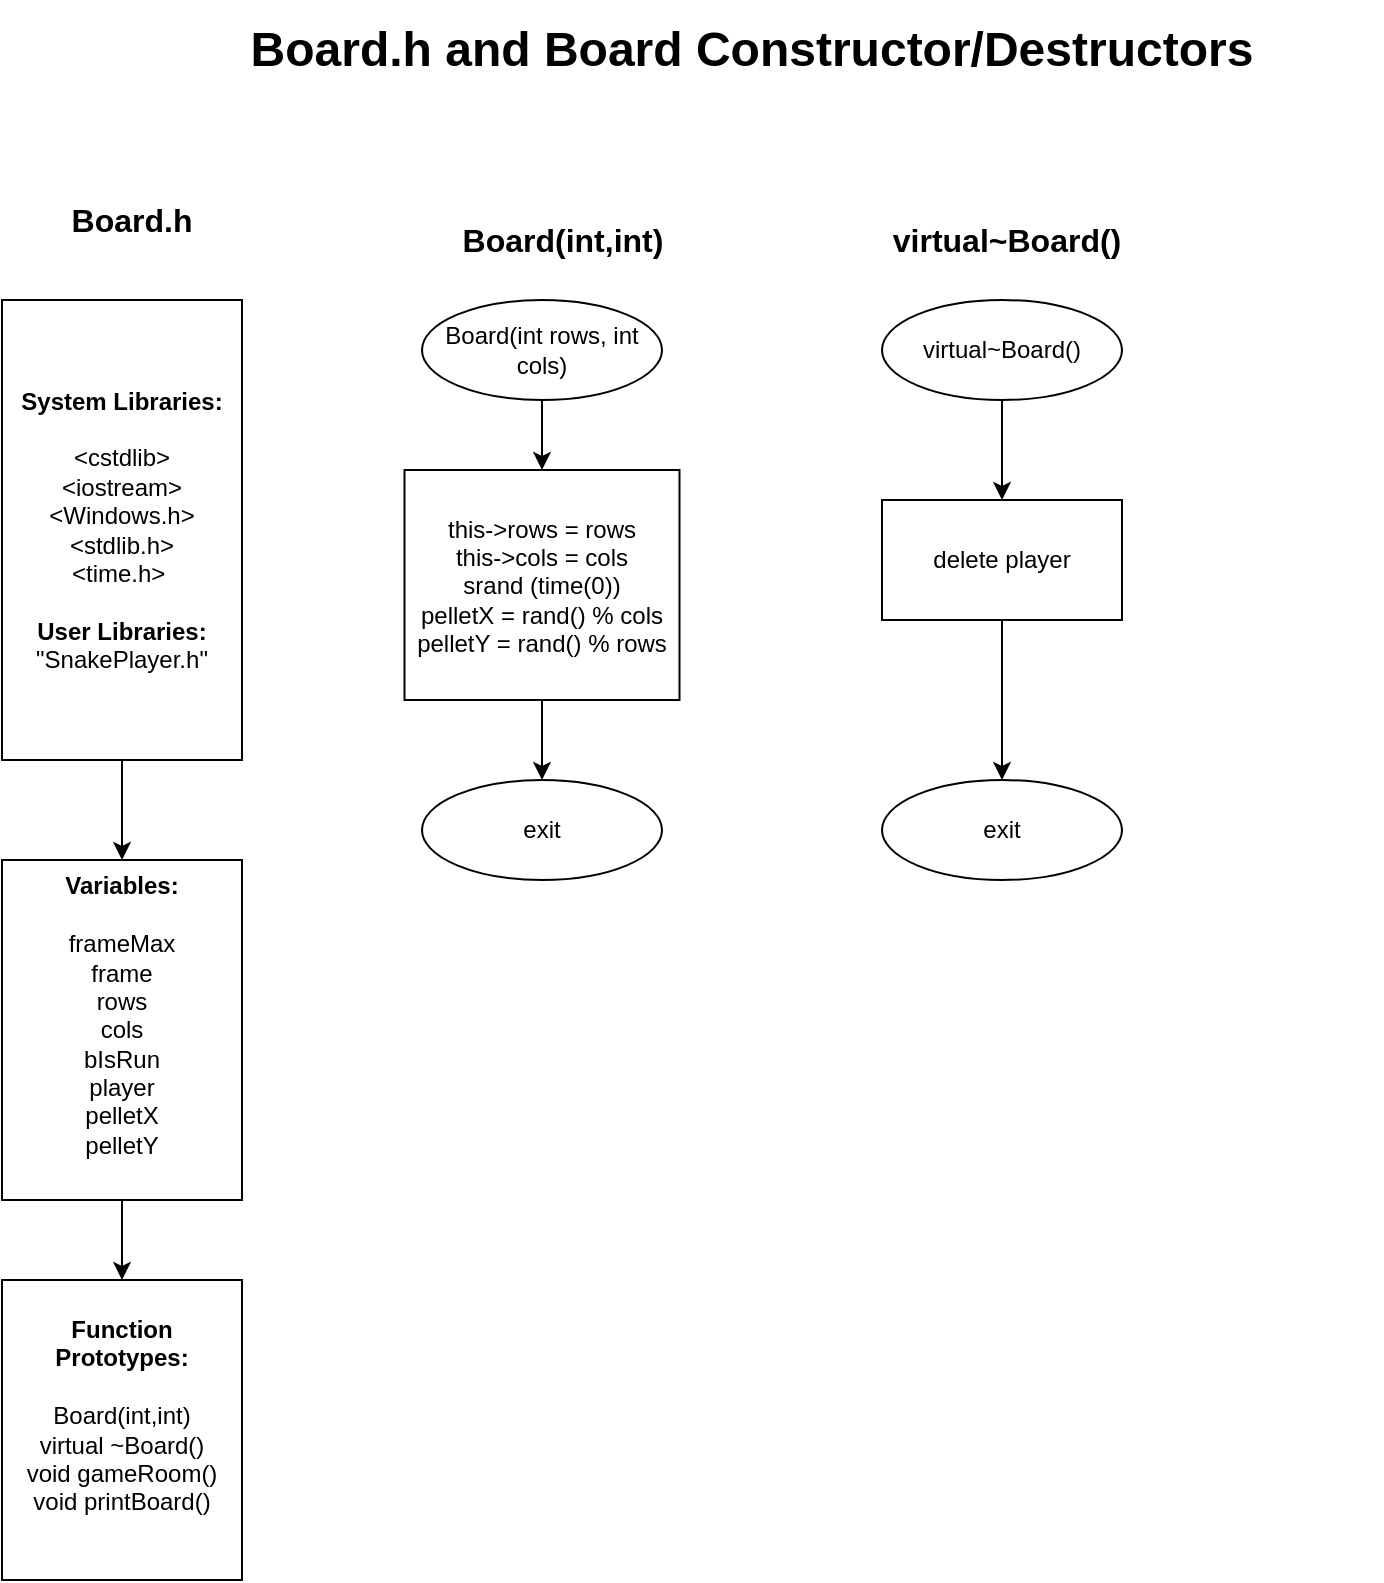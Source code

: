 <mxfile version="13.0.1" type="github" pages="6">
  <diagram id="C5RBs43oDa-KdzZeNtuy" name="Board.h/Constructors/Destructors">
    <mxGraphModel dx="1422" dy="791" grid="1" gridSize="10" guides="1" tooltips="1" connect="1" arrows="1" fold="1" page="1" pageScale="1" pageWidth="827" pageHeight="1169" math="0" shadow="0">
      <root>
        <mxCell id="WIyWlLk6GJQsqaUBKTNV-0" />
        <mxCell id="WIyWlLk6GJQsqaUBKTNV-1" parent="WIyWlLk6GJQsqaUBKTNV-0" />
        <mxCell id="XQVjbtKCl2bdh1NF3s56-1" value="&lt;b&gt;&lt;font style=&quot;font-size: 24px&quot;&gt;Board.h and Board Constructor/Destructors&lt;/font&gt;&lt;/b&gt;" style="text;html=1;strokeColor=none;fillColor=none;align=center;verticalAlign=middle;whiteSpace=wrap;rounded=0;strokeWidth=4;" parent="WIyWlLk6GJQsqaUBKTNV-1" vertex="1">
          <mxGeometry x="110" y="10" width="630" height="50" as="geometry" />
        </mxCell>
        <mxCell id="XQVjbtKCl2bdh1NF3s56-5" style="edgeStyle=orthogonalEdgeStyle;rounded=0;orthogonalLoop=1;jettySize=auto;html=1;exitX=0.5;exitY=1;exitDx=0;exitDy=0;entryX=0.5;entryY=0;entryDx=0;entryDy=0;" parent="WIyWlLk6GJQsqaUBKTNV-1" source="XQVjbtKCl2bdh1NF3s56-2" target="XQVjbtKCl2bdh1NF3s56-3" edge="1">
          <mxGeometry relative="1" as="geometry" />
        </mxCell>
        <mxCell id="XQVjbtKCl2bdh1NF3s56-2" value="&lt;div&gt;&lt;b&gt;System Libraries:&lt;/b&gt;&lt;/div&gt;&lt;div&gt;&lt;br&gt;&lt;/div&gt;&lt;div&gt;&amp;lt;cstdlib&amp;gt; &lt;br&gt;&lt;/div&gt;&lt;div&gt;&amp;lt;iostream&amp;gt; &lt;br&gt;&lt;/div&gt;&lt;div&gt;&amp;lt;Windows.h&amp;gt;&lt;/div&gt;&lt;div&gt;&amp;lt;stdlib.h&amp;gt;&lt;/div&gt;&lt;div&gt;&amp;lt;time.h&amp;gt;&amp;nbsp; &lt;br&gt;&lt;/div&gt;&lt;div&gt;&lt;br&gt;&lt;/div&gt;&lt;div&gt;&lt;b&gt;User Libraries:&lt;/b&gt;&lt;br&gt;&lt;/div&gt;&lt;div&gt;&quot;SnakePlayer.h&quot;&lt;br&gt;&lt;/div&gt;" style="rounded=0;whiteSpace=wrap;html=1;strokeWidth=1;" parent="WIyWlLk6GJQsqaUBKTNV-1" vertex="1">
          <mxGeometry x="50" y="160" width="120" height="230" as="geometry" />
        </mxCell>
        <mxCell id="XQVjbtKCl2bdh1NF3s56-6" style="edgeStyle=orthogonalEdgeStyle;rounded=0;orthogonalLoop=1;jettySize=auto;html=1;exitX=0.5;exitY=1;exitDx=0;exitDy=0;entryX=0.5;entryY=0;entryDx=0;entryDy=0;" parent="WIyWlLk6GJQsqaUBKTNV-1" source="XQVjbtKCl2bdh1NF3s56-3" target="XQVjbtKCl2bdh1NF3s56-4" edge="1">
          <mxGeometry relative="1" as="geometry" />
        </mxCell>
        <mxCell id="XQVjbtKCl2bdh1NF3s56-3" value="&lt;div&gt;&lt;b&gt;Variables:&lt;/b&gt;&lt;/div&gt;&lt;div&gt;&lt;b&gt;&lt;br&gt;&lt;/b&gt;&lt;/div&gt;&lt;div&gt;frameMax &lt;br&gt;&lt;/div&gt;&lt;div&gt;frame&lt;/div&gt;&lt;div&gt;rows&lt;/div&gt;&lt;div&gt;cols&lt;/div&gt;&lt;div&gt;bIsRun&lt;/div&gt;&lt;div&gt;player&lt;/div&gt;&lt;div&gt;pelletX&lt;/div&gt;&lt;div&gt;pelletY&lt;br&gt;&lt;/div&gt;&lt;div&gt;&lt;br&gt;&lt;/div&gt;" style="rounded=0;whiteSpace=wrap;html=1;strokeWidth=1;" parent="WIyWlLk6GJQsqaUBKTNV-1" vertex="1">
          <mxGeometry x="50" y="440" width="120" height="170" as="geometry" />
        </mxCell>
        <mxCell id="XQVjbtKCl2bdh1NF3s56-4" value="&lt;div&gt;&lt;b&gt;Function Prototypes:&lt;/b&gt;&lt;/div&gt;&lt;div&gt;&lt;b&gt;&lt;br&gt;&lt;/b&gt;&lt;/div&gt;&lt;div&gt;Board(int,int)&lt;/div&gt;&lt;div&gt;virtual ~Board()&lt;/div&gt;&lt;div&gt;void gameRoom()&lt;/div&gt;&lt;div&gt;void printBoard()&lt;br&gt;&lt;/div&gt;&lt;div&gt;&lt;br&gt;&lt;b&gt;&lt;/b&gt;&lt;/div&gt;" style="rounded=0;whiteSpace=wrap;html=1;strokeWidth=1;" parent="WIyWlLk6GJQsqaUBKTNV-1" vertex="1">
          <mxGeometry x="50" y="650" width="120" height="150" as="geometry" />
        </mxCell>
        <mxCell id="XQVjbtKCl2bdh1NF3s56-7" value="&lt;font style=&quot;font-size: 16px&quot;&gt;&lt;b&gt;Board.h&lt;/b&gt;&lt;/font&gt;" style="text;html=1;strokeColor=none;fillColor=none;align=center;verticalAlign=middle;whiteSpace=wrap;rounded=0;" parent="WIyWlLk6GJQsqaUBKTNV-1" vertex="1">
          <mxGeometry x="80" y="110" width="70" height="20" as="geometry" />
        </mxCell>
        <mxCell id="XQVjbtKCl2bdh1NF3s56-16" style="edgeStyle=orthogonalEdgeStyle;rounded=0;orthogonalLoop=1;jettySize=auto;html=1;exitX=0.5;exitY=1;exitDx=0;exitDy=0;entryX=0.5;entryY=0;entryDx=0;entryDy=0;" parent="WIyWlLk6GJQsqaUBKTNV-1" source="XQVjbtKCl2bdh1NF3s56-11" target="XQVjbtKCl2bdh1NF3s56-13" edge="1">
          <mxGeometry relative="1" as="geometry" />
        </mxCell>
        <mxCell id="XQVjbtKCl2bdh1NF3s56-11" value="Board(int rows, int cols)" style="ellipse;whiteSpace=wrap;html=1;strokeWidth=1;" parent="WIyWlLk6GJQsqaUBKTNV-1" vertex="1">
          <mxGeometry x="260" y="160" width="120" height="50" as="geometry" />
        </mxCell>
        <mxCell id="XQVjbtKCl2bdh1NF3s56-12" value="&lt;b&gt;&lt;font style=&quot;font-size: 16px&quot;&gt;virtual~Board()&lt;/font&gt;&lt;/b&gt;" style="text;html=1;strokeColor=none;fillColor=none;align=center;verticalAlign=middle;whiteSpace=wrap;rounded=0;" parent="WIyWlLk6GJQsqaUBKTNV-1" vertex="1">
          <mxGeometry x="490" y="115" width="125" height="30" as="geometry" />
        </mxCell>
        <mxCell id="XQVjbtKCl2bdh1NF3s56-17" style="edgeStyle=orthogonalEdgeStyle;rounded=0;orthogonalLoop=1;jettySize=auto;html=1;exitX=0.5;exitY=1;exitDx=0;exitDy=0;entryX=0.5;entryY=0;entryDx=0;entryDy=0;" parent="WIyWlLk6GJQsqaUBKTNV-1" source="XQVjbtKCl2bdh1NF3s56-13" target="XQVjbtKCl2bdh1NF3s56-15" edge="1">
          <mxGeometry relative="1" as="geometry" />
        </mxCell>
        <mxCell id="XQVjbtKCl2bdh1NF3s56-13" value="&lt;div&gt;this-&amp;gt;rows = rows&lt;/div&gt;&lt;div&gt;this-&amp;gt;cols = cols&lt;/div&gt;&lt;div&gt;srand (time(0))&lt;/div&gt;&lt;div&gt;pelletX = rand() % cols&lt;br&gt;&lt;/div&gt;pelletY = rand() % rows" style="rounded=0;whiteSpace=wrap;html=1;strokeWidth=1;" parent="WIyWlLk6GJQsqaUBKTNV-1" vertex="1">
          <mxGeometry x="251.25" y="245" width="137.5" height="115" as="geometry" />
        </mxCell>
        <mxCell id="XQVjbtKCl2bdh1NF3s56-15" value="exit" style="ellipse;whiteSpace=wrap;html=1;strokeWidth=1;" parent="WIyWlLk6GJQsqaUBKTNV-1" vertex="1">
          <mxGeometry x="260" y="400" width="120" height="50" as="geometry" />
        </mxCell>
        <mxCell id="XQVjbtKCl2bdh1NF3s56-18" value="&lt;font style=&quot;font-size: 16px&quot;&gt;&lt;b&gt;Board(int,int)&lt;/b&gt;&lt;/font&gt;" style="text;html=1;strokeColor=none;fillColor=none;align=center;verticalAlign=middle;whiteSpace=wrap;rounded=0;" parent="WIyWlLk6GJQsqaUBKTNV-1" vertex="1">
          <mxGeometry x="267.5" y="115" width="125" height="30" as="geometry" />
        </mxCell>
        <mxCell id="XQVjbtKCl2bdh1NF3s56-22" style="edgeStyle=orthogonalEdgeStyle;rounded=0;orthogonalLoop=1;jettySize=auto;html=1;exitX=0.5;exitY=1;exitDx=0;exitDy=0;entryX=0.5;entryY=0;entryDx=0;entryDy=0;" parent="WIyWlLk6GJQsqaUBKTNV-1" source="XQVjbtKCl2bdh1NF3s56-19" target="XQVjbtKCl2bdh1NF3s56-20" edge="1">
          <mxGeometry relative="1" as="geometry" />
        </mxCell>
        <mxCell id="XQVjbtKCl2bdh1NF3s56-19" value="virtual~Board()" style="ellipse;whiteSpace=wrap;html=1;strokeWidth=1;" parent="WIyWlLk6GJQsqaUBKTNV-1" vertex="1">
          <mxGeometry x="490" y="160" width="120" height="50" as="geometry" />
        </mxCell>
        <mxCell id="XQVjbtKCl2bdh1NF3s56-23" style="edgeStyle=orthogonalEdgeStyle;rounded=0;orthogonalLoop=1;jettySize=auto;html=1;exitX=0.5;exitY=1;exitDx=0;exitDy=0;entryX=0.5;entryY=0;entryDx=0;entryDy=0;" parent="WIyWlLk6GJQsqaUBKTNV-1" source="XQVjbtKCl2bdh1NF3s56-20" target="XQVjbtKCl2bdh1NF3s56-21" edge="1">
          <mxGeometry relative="1" as="geometry" />
        </mxCell>
        <mxCell id="XQVjbtKCl2bdh1NF3s56-20" value="delete player" style="rounded=0;whiteSpace=wrap;html=1;strokeWidth=1;" parent="WIyWlLk6GJQsqaUBKTNV-1" vertex="1">
          <mxGeometry x="490" y="260" width="120" height="60" as="geometry" />
        </mxCell>
        <mxCell id="XQVjbtKCl2bdh1NF3s56-21" value="exit" style="ellipse;whiteSpace=wrap;html=1;strokeWidth=1;" parent="WIyWlLk6GJQsqaUBKTNV-1" vertex="1">
          <mxGeometry x="490" y="400" width="120" height="50" as="geometry" />
        </mxCell>
      </root>
    </mxGraphModel>
  </diagram>
  <diagram id="qyI2qFHQQ_QogcaHKgvj" name="Board-gameRoom()">
    
    <mxGraphModel dx="1422" dy="791" grid="1" gridSize="10" guides="1" tooltips="1" connect="1" arrows="1" fold="1" page="1" pageScale="1" pageWidth="850" pageHeight="1100" math="0" shadow="0">
      
      <root>
        
        <mxCell id="JDOxM7exHH1KjUrmYhps-0" />
        
        <mxCell id="JDOxM7exHH1KjUrmYhps-1" parent="JDOxM7exHH1KjUrmYhps-0" />
        
        <mxCell id="JDOxM7exHH1KjUrmYhps-2" value="&lt;font style=&quot;font-size: 24px&quot;&gt;&lt;b&gt;gameRoom()&lt;/b&gt;&lt;/font&gt;" style="text;html=1;strokeColor=none;fillColor=none;align=center;verticalAlign=middle;whiteSpace=wrap;rounded=0;" parent="JDOxM7exHH1KjUrmYhps-1" vertex="1">
          
          <mxGeometry x="345" y="30" width="160" height="50" as="geometry" />
          
        </mxCell>
        
        <mxCell id="JDOxM7exHH1KjUrmYhps-29" style="edgeStyle=orthogonalEdgeStyle;rounded=0;orthogonalLoop=1;jettySize=auto;html=1;exitX=1;exitY=0.5;exitDx=0;exitDy=0;entryX=0;entryY=0.5;entryDx=0;entryDy=0;" parent="JDOxM7exHH1KjUrmYhps-1" source="JDOxM7exHH1KjUrmYhps-3" target="JDOxM7exHH1KjUrmYhps-5" edge="1">
          
          <mxGeometry relative="1" as="geometry" />
          
        </mxCell>
        
        <mxCell id="JDOxM7exHH1KjUrmYhps-3" value="player = new SnakePlayer(rows, cols)" style="shape=process;whiteSpace=wrap;html=1;backgroundOutline=1;strokeWidth=1;" parent="JDOxM7exHH1KjUrmYhps-1" vertex="1">
          
          <mxGeometry x="40" y="185" width="280" height="40" as="geometry" />
          
        </mxCell>
        
        <mxCell id="JDOxM7exHH1KjUrmYhps-28" style="edgeStyle=orthogonalEdgeStyle;rounded=0;orthogonalLoop=1;jettySize=auto;html=1;exitX=0.5;exitY=1;exitDx=0;exitDy=0;entryX=0.5;entryY=0;entryDx=0;entryDy=0;" parent="JDOxM7exHH1KjUrmYhps-1" source="JDOxM7exHH1KjUrmYhps-4" target="JDOxM7exHH1KjUrmYhps-3" edge="1">
          
          <mxGeometry relative="1" as="geometry" />
          
        </mxCell>
        
        <mxCell id="JDOxM7exHH1KjUrmYhps-4" value="gameRoom()" style="ellipse;whiteSpace=wrap;html=1;strokeWidth=1;" parent="JDOxM7exHH1KjUrmYhps-1" vertex="1">
          
          <mxGeometry x="120" y="100" width="120" height="50" as="geometry" />
          
        </mxCell>
        
        <mxCell id="JDOxM7exHH1KjUrmYhps-26" style="edgeStyle=orthogonalEdgeStyle;rounded=0;orthogonalLoop=1;jettySize=auto;html=1;exitX=1;exitY=0.5;exitDx=0;exitDy=0;entryX=0;entryY=0.5;entryDx=0;entryDy=0;" parent="JDOxM7exHH1KjUrmYhps-1" source="JDOxM7exHH1KjUrmYhps-5" target="JDOxM7exHH1KjUrmYhps-25" edge="1">
          
          <mxGeometry relative="1" as="geometry" />
          
        </mxCell>
        
        <mxCell id="JDOxM7exHH1KjUrmYhps-30" style="edgeStyle=orthogonalEdgeStyle;rounded=0;orthogonalLoop=1;jettySize=auto;html=1;exitX=0.5;exitY=1;exitDx=0;exitDy=0;entryX=0.5;entryY=0;entryDx=0;entryDy=0;" parent="JDOxM7exHH1KjUrmYhps-1" source="JDOxM7exHH1KjUrmYhps-5" target="JDOxM7exHH1KjUrmYhps-6" edge="1">
          
          <mxGeometry relative="1" as="geometry" />
          
        </mxCell>
        
        <mxCell id="JDOxM7exHH1KjUrmYhps-5" value="this-&amp;gt;bIsRun &amp;amp;&amp;amp; !player-&amp;gt;getGameOver()" style="rhombus;whiteSpace=wrap;html=1;strokeWidth=1;" parent="JDOxM7exHH1KjUrmYhps-1" vertex="1">
          
          <mxGeometry x="400" y="130" width="160" height="150" as="geometry" />
          
        </mxCell>
        
        <mxCell id="JDOxM7exHH1KjUrmYhps-9" style="edgeStyle=orthogonalEdgeStyle;rounded=0;orthogonalLoop=1;jettySize=auto;html=1;exitX=0.5;exitY=1;exitDx=0;exitDy=0;" parent="JDOxM7exHH1KjUrmYhps-1" source="JDOxM7exHH1KjUrmYhps-6" target="JDOxM7exHH1KjUrmYhps-7" edge="1">
          
          <mxGeometry relative="1" as="geometry" />
          
        </mxCell>
        
        <mxCell id="JDOxM7exHH1KjUrmYhps-10" style="edgeStyle=orthogonalEdgeStyle;rounded=0;orthogonalLoop=1;jettySize=auto;html=1;exitX=0.5;exitY=1;exitDx=0;exitDy=0;entryX=0.5;entryY=0;entryDx=0;entryDy=0;" parent="JDOxM7exHH1KjUrmYhps-1" source="JDOxM7exHH1KjUrmYhps-6" target="JDOxM7exHH1KjUrmYhps-8" edge="1">
          
          <mxGeometry relative="1" as="geometry" />
          
        </mxCell>
        
        <mxCell id="JDOxM7exHH1KjUrmYhps-6" value="frame&amp;gt;=frameMax" style="rhombus;whiteSpace=wrap;html=1;strokeWidth=1;" parent="JDOxM7exHH1KjUrmYhps-1" vertex="1">
          
          <mxGeometry x="420" y="320" width="120" height="80" as="geometry" />
          
        </mxCell>
        
        <mxCell id="JDOxM7exHH1KjUrmYhps-12" style="edgeStyle=orthogonalEdgeStyle;rounded=0;orthogonalLoop=1;jettySize=auto;html=1;exitX=0.5;exitY=1;exitDx=0;exitDy=0;entryX=0.5;entryY=0;entryDx=0;entryDy=0;" parent="JDOxM7exHH1KjUrmYhps-1" source="JDOxM7exHH1KjUrmYhps-7" target="JDOxM7exHH1KjUrmYhps-11" edge="1">
          
          <mxGeometry relative="1" as="geometry" />
          
        </mxCell>
        
        <mxCell id="JDOxM7exHH1KjUrmYhps-7" value="frame=0" style="rounded=0;whiteSpace=wrap;html=1;strokeWidth=1;" parent="JDOxM7exHH1KjUrmYhps-1" vertex="1">
          
          <mxGeometry x="365" y="445" width="100" height="30" as="geometry" />
          
        </mxCell>
        
        <mxCell id="JDOxM7exHH1KjUrmYhps-13" style="edgeStyle=orthogonalEdgeStyle;rounded=0;orthogonalLoop=1;jettySize=auto;html=1;exitX=0.5;exitY=1;exitDx=0;exitDy=0;entryX=0.5;entryY=0;entryDx=0;entryDy=0;" parent="JDOxM7exHH1KjUrmYhps-1" source="JDOxM7exHH1KjUrmYhps-8" target="JDOxM7exHH1KjUrmYhps-11" edge="1">
          
          <mxGeometry relative="1" as="geometry" />
          
        </mxCell>
        
        <mxCell id="JDOxM7exHH1KjUrmYhps-8" value="frame++" style="rounded=0;whiteSpace=wrap;html=1;strokeWidth=1;" parent="JDOxM7exHH1KjUrmYhps-1" vertex="1">
          
          <mxGeometry x="505" y="445" width="100" height="30" as="geometry" />
          
        </mxCell>
        
        <mxCell id="JDOxM7exHH1KjUrmYhps-15" style="edgeStyle=orthogonalEdgeStyle;rounded=0;orthogonalLoop=1;jettySize=auto;html=1;exitX=0.5;exitY=1;exitDx=0;exitDy=0;entryX=0.5;entryY=0;entryDx=0;entryDy=0;" parent="JDOxM7exHH1KjUrmYhps-1" source="JDOxM7exHH1KjUrmYhps-11" target="JDOxM7exHH1KjUrmYhps-14" edge="1">
          
          <mxGeometry relative="1" as="geometry" />
          
        </mxCell>
        
        <mxCell id="JDOxM7exHH1KjUrmYhps-32" style="edgeStyle=orthogonalEdgeStyle;rounded=0;orthogonalLoop=1;jettySize=auto;html=1;exitX=1;exitY=0.5;exitDx=0;exitDy=0;entryX=1;entryY=0.5;entryDx=0;entryDy=0;" parent="JDOxM7exHH1KjUrmYhps-1" source="JDOxM7exHH1KjUrmYhps-11" target="JDOxM7exHH1KjUrmYhps-16" edge="1">
          
          <mxGeometry relative="1" as="geometry" />
          
        </mxCell>
        
        <mxCell id="JDOxM7exHH1KjUrmYhps-11" value="GetAsyncKeyState(VK_LSHIFT)" style="rhombus;whiteSpace=wrap;html=1;strokeWidth=1;" parent="JDOxM7exHH1KjUrmYhps-1" vertex="1">
          
          <mxGeometry x="375" y="525" width="220" height="80" as="geometry" />
          
        </mxCell>
        
        <mxCell id="JDOxM7exHH1KjUrmYhps-17" style="edgeStyle=orthogonalEdgeStyle;rounded=0;orthogonalLoop=1;jettySize=auto;html=1;exitX=0.5;exitY=1;exitDx=0;exitDy=0;entryX=0.5;entryY=0;entryDx=0;entryDy=0;" parent="JDOxM7exHH1KjUrmYhps-1" source="JDOxM7exHH1KjUrmYhps-14" target="JDOxM7exHH1KjUrmYhps-16" edge="1">
          
          <mxGeometry relative="1" as="geometry" />
          
        </mxCell>
        
        <mxCell id="JDOxM7exHH1KjUrmYhps-14" value="bIsRun = false" style="rounded=0;whiteSpace=wrap;html=1;strokeWidth=1;" parent="JDOxM7exHH1KjUrmYhps-1" vertex="1">
          
          <mxGeometry x="435" y="635" width="100" height="40" as="geometry" />
          
        </mxCell>
        
        <mxCell id="JDOxM7exHH1KjUrmYhps-22" style="edgeStyle=orthogonalEdgeStyle;rounded=0;orthogonalLoop=1;jettySize=auto;html=1;exitX=0.5;exitY=1;exitDx=0;exitDy=0;entryX=0.5;entryY=0;entryDx=0;entryDy=0;" parent="JDOxM7exHH1KjUrmYhps-1" source="JDOxM7exHH1KjUrmYhps-16" target="JDOxM7exHH1KjUrmYhps-19" edge="1">
          
          <mxGeometry relative="1" as="geometry" />
          
        </mxCell>
        
        <mxCell id="JDOxM7exHH1KjUrmYhps-16" value="player-&amp;gt;getInputs()" style="shape=process;whiteSpace=wrap;html=1;backgroundOutline=1;strokeWidth=1;" parent="JDOxM7exHH1KjUrmYhps-1" vertex="1">
          
          <mxGeometry x="410" y="715" width="150" height="40" as="geometry" />
          
        </mxCell>
        
        <mxCell id="JDOxM7exHH1KjUrmYhps-23" style="edgeStyle=orthogonalEdgeStyle;rounded=0;orthogonalLoop=1;jettySize=auto;html=1;exitX=0.5;exitY=1;exitDx=0;exitDy=0;entryX=0.5;entryY=0;entryDx=0;entryDy=0;" parent="JDOxM7exHH1KjUrmYhps-1" source="JDOxM7exHH1KjUrmYhps-19" target="JDOxM7exHH1KjUrmYhps-20" edge="1">
          
          <mxGeometry relative="1" as="geometry" />
          
        </mxCell>
        
        <mxCell id="JDOxM7exHH1KjUrmYhps-31" style="edgeStyle=orthogonalEdgeStyle;rounded=0;orthogonalLoop=1;jettySize=auto;html=1;exitX=0;exitY=0.5;exitDx=0;exitDy=0;entryX=0;entryY=0.5;entryDx=0;entryDy=0;" parent="JDOxM7exHH1KjUrmYhps-1" source="JDOxM7exHH1KjUrmYhps-19" target="JDOxM7exHH1KjUrmYhps-5" edge="1">
          
          <mxGeometry relative="1" as="geometry">
            
            <Array as="points">
              
              <mxPoint x="340" y="850" />
              
              <mxPoint x="340" y="205" />
              
            </Array>
            
          </mxGeometry>
          
        </mxCell>
        
        <mxCell id="JDOxM7exHH1KjUrmYhps-19" value="player-&amp;gt;getCurX() == pelletX &amp;amp;&amp;amp; player-&amp;gt;getCurY() == pelletY" style="rhombus;whiteSpace=wrap;html=1;strokeWidth=1;" parent="JDOxM7exHH1KjUrmYhps-1" vertex="1">
          
          <mxGeometry x="370" y="795" width="230" height="110" as="geometry" />
          
        </mxCell>
        
        <mxCell id="JDOxM7exHH1KjUrmYhps-24" style="edgeStyle=orthogonalEdgeStyle;rounded=0;orthogonalLoop=1;jettySize=auto;html=1;exitX=0.5;exitY=1;exitDx=0;exitDy=0;entryX=0.5;entryY=0;entryDx=0;entryDy=0;" parent="JDOxM7exHH1KjUrmYhps-1" source="JDOxM7exHH1KjUrmYhps-20" target="JDOxM7exHH1KjUrmYhps-21" edge="1">
          
          <mxGeometry relative="1" as="geometry" />
          
        </mxCell>
        
        <mxCell id="JDOxM7exHH1KjUrmYhps-20" value="&lt;div&gt;pelletX = rand() % cols&lt;/div&gt;&lt;div&gt;pelletY = rand() % rows&lt;/div&gt;" style="rounded=0;whiteSpace=wrap;html=1;strokeWidth=1;" parent="JDOxM7exHH1KjUrmYhps-1" vertex="1">
          
          <mxGeometry x="405" y="940" width="160" height="60" as="geometry" />
          
        </mxCell>
        
        <mxCell id="JDOxM7exHH1KjUrmYhps-34" style="edgeStyle=orthogonalEdgeStyle;rounded=0;orthogonalLoop=1;jettySize=auto;html=1;exitX=0;exitY=0.5;exitDx=0;exitDy=0;entryX=0;entryY=0.5;entryDx=0;entryDy=0;" parent="JDOxM7exHH1KjUrmYhps-1" source="JDOxM7exHH1KjUrmYhps-21" target="JDOxM7exHH1KjUrmYhps-5" edge="1">
          
          <mxGeometry relative="1" as="geometry">
            
            <Array as="points">
              
              <mxPoint x="340" y="1050" />
              
              <mxPoint x="340" y="205" />
              
            </Array>
            
          </mxGeometry>
          
        </mxCell>
        
        <mxCell id="JDOxM7exHH1KjUrmYhps-21" value="player-&amp;gt;addToArry()" style="shape=process;whiteSpace=wrap;html=1;backgroundOutline=1;strokeWidth=1;" parent="JDOxM7exHH1KjUrmYhps-1" vertex="1">
          
          <mxGeometry x="400" y="1030" width="170" height="40" as="geometry" />
          
        </mxCell>
        
        <mxCell id="JDOxM7exHH1KjUrmYhps-33" style="edgeStyle=orthogonalEdgeStyle;rounded=0;orthogonalLoop=1;jettySize=auto;html=1;exitX=0.5;exitY=1;exitDx=0;exitDy=0;entryX=0.5;entryY=0;entryDx=0;entryDy=0;" parent="JDOxM7exHH1KjUrmYhps-1" source="JDOxM7exHH1KjUrmYhps-25" target="JDOxM7exHH1KjUrmYhps-27" edge="1">
          
          <mxGeometry relative="1" as="geometry" />
          
        </mxCell>
        
        <mxCell id="JDOxM7exHH1KjUrmYhps-25" value="&lt;div&gt;cout:&lt;/div&gt;&lt;div&gt;Game Over Text&lt;br&gt;&lt;/div&gt;" style="shape=parallelogram;perimeter=parallelogramPerimeter;whiteSpace=wrap;html=1;strokeWidth=1;" parent="JDOxM7exHH1KjUrmYhps-1" vertex="1">
          
          <mxGeometry x="670" y="175" width="120" height="60" as="geometry" />
          
        </mxCell>
        
        <mxCell id="JDOxM7exHH1KjUrmYhps-27" value="exit" style="ellipse;whiteSpace=wrap;html=1;strokeWidth=1;" parent="JDOxM7exHH1KjUrmYhps-1" vertex="1">
          
          <mxGeometry x="670" y="300" width="120" height="50" as="geometry" />
          
        </mxCell>
        
        <mxCell id="JDOxM7exHH1KjUrmYhps-35" value="&lt;div&gt;False&lt;/div&gt;" style="text;html=1;strokeColor=none;fillColor=none;align=center;verticalAlign=middle;whiteSpace=wrap;rounded=0;" parent="JDOxM7exHH1KjUrmYhps-1" vertex="1">
          
          <mxGeometry x="600" y="175" width="40" height="20" as="geometry" />
          
        </mxCell>
        
        <mxCell id="JDOxM7exHH1KjUrmYhps-36" value="&lt;div&gt;False&lt;/div&gt;" style="text;html=1;strokeColor=none;fillColor=none;align=center;verticalAlign=middle;whiteSpace=wrap;rounded=0;" parent="JDOxM7exHH1KjUrmYhps-1" vertex="1">
          
          <mxGeometry x="505" y="400" width="40" height="20" as="geometry" />
          
        </mxCell>
        
        <mxCell id="JDOxM7exHH1KjUrmYhps-38" value="&lt;div&gt;False&lt;/div&gt;" style="text;html=1;strokeColor=none;fillColor=none;align=center;verticalAlign=middle;whiteSpace=wrap;rounded=0;" parent="JDOxM7exHH1KjUrmYhps-1" vertex="1">
          
          <mxGeometry x="620" y="630" width="40" height="20" as="geometry" />
          
        </mxCell>
        
        <mxCell id="JDOxM7exHH1KjUrmYhps-39" value="&lt;div&gt;False&lt;/div&gt;" style="text;html=1;strokeColor=none;fillColor=none;align=center;verticalAlign=middle;whiteSpace=wrap;rounded=0;" parent="JDOxM7exHH1KjUrmYhps-1" vertex="1">
          
          <mxGeometry x="340" y="820" width="40" height="20" as="geometry" />
          
        </mxCell>
        
        <mxCell id="JDOxM7exHH1KjUrmYhps-41" value="True" style="text;html=1;strokeColor=none;fillColor=none;align=center;verticalAlign=middle;whiteSpace=wrap;rounded=0;" parent="JDOxM7exHH1KjUrmYhps-1" vertex="1">
          
          <mxGeometry x="435" y="280" width="40" height="20" as="geometry" />
          
        </mxCell>
        
        <mxCell id="JDOxM7exHH1KjUrmYhps-42" value="True" style="text;html=1;strokeColor=none;fillColor=none;align=center;verticalAlign=middle;whiteSpace=wrap;rounded=0;" parent="JDOxM7exHH1KjUrmYhps-1" vertex="1">
          
          <mxGeometry x="420" y="400" width="40" height="20" as="geometry" />
          
        </mxCell>
        
        <mxCell id="JDOxM7exHH1KjUrmYhps-43" value="True" style="text;html=1;strokeColor=none;fillColor=none;align=center;verticalAlign=middle;whiteSpace=wrap;rounded=0;" parent="JDOxM7exHH1KjUrmYhps-1" vertex="1">
          
          <mxGeometry x="440" y="605" width="40" height="20" as="geometry" />
          
        </mxCell>
        
        <mxCell id="JDOxM7exHH1KjUrmYhps-44" value="True" style="text;html=1;strokeColor=none;fillColor=none;align=center;verticalAlign=middle;whiteSpace=wrap;rounded=0;" parent="JDOxM7exHH1KjUrmYhps-1" vertex="1">
          
          <mxGeometry x="495" y="910" width="40" height="20" as="geometry" />
          
        </mxCell>
        
      </root>
      
    </mxGraphModel>
    
  </diagram>
  <diagram id="LTZ2OlGe04oerMRz1KST" name="Board-printBoard()">
    
    <mxGraphModel dx="1422" dy="1891" grid="1" gridSize="10" guides="1" tooltips="1" connect="1" arrows="1" fold="1" page="1" pageScale="1" pageWidth="850" pageHeight="1100" math="0" shadow="0">
      
      <root>
        
        <mxCell id="9jWNhMCpNV5zDU0Z4NKJ-0" />
        
        <mxCell id="9jWNhMCpNV5zDU0Z4NKJ-1" parent="9jWNhMCpNV5zDU0Z4NKJ-0" />
        
        <mxCell id="9jWNhMCpNV5zDU0Z4NKJ-2" value="&lt;font style=&quot;font-size: 24px&quot;&gt;printBoard()&lt;/font&gt;" style="text;html=1;strokeColor=none;fillColor=none;align=center;verticalAlign=middle;whiteSpace=wrap;rounded=0;" parent="9jWNhMCpNV5zDU0Z4NKJ-1" vertex="1">
          
          <mxGeometry x="350" y="-1080" width="150" height="50" as="geometry" />
          
        </mxCell>
        
        <mxCell id="9jWNhMCpNV5zDU0Z4NKJ-29" style="edgeStyle=orthogonalEdgeStyle;rounded=0;orthogonalLoop=1;jettySize=auto;html=1;exitX=0.5;exitY=1;exitDx=0;exitDy=0;entryX=0.5;entryY=0;entryDx=0;entryDy=0;" parent="9jWNhMCpNV5zDU0Z4NKJ-1" source="9jWNhMCpNV5zDU0Z4NKJ-3" target="9jWNhMCpNV5zDU0Z4NKJ-6" edge="1">
          
          <mxGeometry relative="1" as="geometry" />
          
        </mxCell>
        
        <mxCell id="9jWNhMCpNV5zDU0Z4NKJ-3" value="printBoard()" style="ellipse;whiteSpace=wrap;html=1;strokeWidth=1;" parent="9jWNhMCpNV5zDU0Z4NKJ-1" vertex="1">
          
          <mxGeometry x="345" y="-1000" width="120" height="40" as="geometry" />
          
        </mxCell>
        
        <mxCell id="9jWNhMCpNV5zDU0Z4NKJ-31" style="edgeStyle=orthogonalEdgeStyle;rounded=0;orthogonalLoop=1;jettySize=auto;html=1;exitX=0.5;exitY=1;exitDx=0;exitDy=0;entryX=0.5;entryY=0;entryDx=0;entryDy=0;" parent="9jWNhMCpNV5zDU0Z4NKJ-1" source="9jWNhMCpNV5zDU0Z4NKJ-4" target="9jWNhMCpNV5zDU0Z4NKJ-5" edge="1">
          
          <mxGeometry relative="1" as="geometry" />
          
        </mxCell>
        
        <mxCell id="9jWNhMCpNV5zDU0Z4NKJ-4" value="&lt;div&gt;cout &amp;lt;&amp;lt; &quot;Player X:&amp;nbsp;&amp;nbsp; &quot; &amp;lt;&amp;lt; player-&amp;gt;getCurX()&lt;/div&gt;&lt;div&gt;cout &amp;lt;&amp;lt; &quot;\tPlayer Y: &quot; &amp;lt;&amp;lt; player-&amp;gt;getCurY()&lt;/div&gt;&lt;div&gt;cout &amp;lt;&amp;lt; &quot;\tTail Size:&quot; &amp;lt;&amp;lt; player-&amp;gt;getLen()&lt;br&gt;&lt;/div&gt;" style="shape=process;whiteSpace=wrap;html=1;backgroundOutline=1;strokeWidth=1;" parent="9jWNhMCpNV5zDU0Z4NKJ-1" vertex="1">
          
          <mxGeometry x="230" y="-870" width="350" height="50" as="geometry" />
          
        </mxCell>
        
        <mxCell id="9jWNhMCpNV5zDU0Z4NKJ-32" style="edgeStyle=orthogonalEdgeStyle;rounded=0;orthogonalLoop=1;jettySize=auto;html=1;exitX=0.5;exitY=1;exitDx=0;exitDy=0;entryX=0.5;entryY=0;entryDx=0;entryDy=0;" parent="9jWNhMCpNV5zDU0Z4NKJ-1" source="9jWNhMCpNV5zDU0Z4NKJ-5" target="9jWNhMCpNV5zDU0Z4NKJ-7" edge="1">
          
          <mxGeometry relative="1" as="geometry" />
          
        </mxCell>
        
        <mxCell id="9jWNhMCpNV5zDU0Z4NKJ-5" value="&lt;div&gt;cout:&lt;/div&gt;&lt;div&gt;endl&lt;br&gt;&lt;/div&gt;" style="shape=parallelogram;perimeter=parallelogramPerimeter;whiteSpace=wrap;html=1;strokeWidth=1;" parent="9jWNhMCpNV5zDU0Z4NKJ-1" vertex="1">
          
          <mxGeometry x="340" y="-790" width="120" height="40" as="geometry" />
          
        </mxCell>
        
        <mxCell id="9jWNhMCpNV5zDU0Z4NKJ-30" style="edgeStyle=orthogonalEdgeStyle;rounded=0;orthogonalLoop=1;jettySize=auto;html=1;exitX=0.5;exitY=1;exitDx=0;exitDy=0;entryX=0.5;entryY=0;entryDx=0;entryDy=0;" parent="9jWNhMCpNV5zDU0Z4NKJ-1" source="9jWNhMCpNV5zDU0Z4NKJ-6" target="9jWNhMCpNV5zDU0Z4NKJ-4" edge="1">
          
          <mxGeometry relative="1" as="geometry" />
          
        </mxCell>
        
        <mxCell id="9jWNhMCpNV5zDU0Z4NKJ-6" value="&lt;div&gt;cout:&lt;/div&gt;&lt;div&gt;endl&lt;br&gt;&lt;/div&gt;" style="shape=parallelogram;perimeter=parallelogramPerimeter;whiteSpace=wrap;html=1;strokeWidth=1;" parent="9jWNhMCpNV5zDU0Z4NKJ-1" vertex="1">
          
          <mxGeometry x="340" y="-930" width="120" height="40" as="geometry" />
          
        </mxCell>
        
        <mxCell id="9jWNhMCpNV5zDU0Z4NKJ-33" style="edgeStyle=orthogonalEdgeStyle;rounded=0;orthogonalLoop=1;jettySize=auto;html=1;exitX=0.5;exitY=1;exitDx=0;exitDy=0;entryX=0.5;entryY=0;entryDx=0;entryDy=0;" parent="9jWNhMCpNV5zDU0Z4NKJ-1" source="9jWNhMCpNV5zDU0Z4NKJ-7" target="9jWNhMCpNV5zDU0Z4NKJ-8" edge="1">
          
          <mxGeometry relative="1" as="geometry" />
          
        </mxCell>
        
        <mxCell id="9jWNhMCpNV5zDU0Z4NKJ-7" value="Declare and&lt;br&gt;&lt;div&gt;Initialize out of for loop:&lt;/div&gt;&lt;div&gt;&lt;br&gt;&lt;/div&gt;i &amp;gt; rows" style="rounded=0;whiteSpace=wrap;html=1;strokeWidth=1;" parent="9jWNhMCpNV5zDU0Z4NKJ-1" vertex="1">
          
          <mxGeometry x="340" y="-720" width="130" height="60" as="geometry" />
          
        </mxCell>
        
        <mxCell id="9jWNhMCpNV5zDU0Z4NKJ-34" style="edgeStyle=orthogonalEdgeStyle;rounded=0;orthogonalLoop=1;jettySize=auto;html=1;exitX=0.5;exitY=1;exitDx=0;exitDy=0;entryX=0.5;entryY=0;entryDx=0;entryDy=0;" parent="9jWNhMCpNV5zDU0Z4NKJ-1" source="9jWNhMCpNV5zDU0Z4NKJ-8" target="9jWNhMCpNV5zDU0Z4NKJ-9" edge="1">
          
          <mxGeometry relative="1" as="geometry" />
          
        </mxCell>
        
        <mxCell id="9jWNhMCpNV5zDU0Z4NKJ-8" value="Declare and&lt;br&gt;&lt;div&gt;Initialize in for loop:&lt;/div&gt;&lt;div&gt;&lt;br&gt;&lt;/div&gt;i=0" style="rounded=0;whiteSpace=wrap;html=1;strokeWidth=1;" parent="9jWNhMCpNV5zDU0Z4NKJ-1" vertex="1">
          
          <mxGeometry x="340" y="-630" width="130" height="60" as="geometry" />
          
        </mxCell>
        
        <mxCell id="9jWNhMCpNV5zDU0Z4NKJ-35" style="edgeStyle=orthogonalEdgeStyle;rounded=0;orthogonalLoop=1;jettySize=auto;html=1;exitX=0.5;exitY=1;exitDx=0;exitDy=0;entryX=0.5;entryY=0;entryDx=0;entryDy=0;" parent="9jWNhMCpNV5zDU0Z4NKJ-1" source="9jWNhMCpNV5zDU0Z4NKJ-9" target="9jWNhMCpNV5zDU0Z4NKJ-10" edge="1">
          
          <mxGeometry relative="1" as="geometry" />
          
        </mxCell>
        
        <mxCell id="9jWNhMCpNV5zDU0Z4NKJ-9" value="Declare and&lt;br&gt;&lt;div&gt;Initialize out of for loop:&lt;/div&gt;&lt;div&gt;&lt;br&gt;&lt;/div&gt;j &amp;gt; cols" style="rounded=0;whiteSpace=wrap;html=1;strokeWidth=1;" parent="9jWNhMCpNV5zDU0Z4NKJ-1" vertex="1">
          
          <mxGeometry x="340" y="-530" width="130" height="60" as="geometry" />
          
        </mxCell>
        
        <mxCell id="9jWNhMCpNV5zDU0Z4NKJ-36" style="edgeStyle=orthogonalEdgeStyle;rounded=0;orthogonalLoop=1;jettySize=auto;html=1;exitX=0.5;exitY=1;exitDx=0;exitDy=0;" parent="9jWNhMCpNV5zDU0Z4NKJ-1" source="9jWNhMCpNV5zDU0Z4NKJ-10" target="9jWNhMCpNV5zDU0Z4NKJ-15" edge="1">
          
          <mxGeometry relative="1" as="geometry" />
          
        </mxCell>
        
        <mxCell id="9jWNhMCpNV5zDU0Z4NKJ-10" value="Declare and&lt;br&gt;&lt;div&gt;Initialize in for loop:&lt;/div&gt;&lt;div&gt;&lt;br&gt;&lt;/div&gt;&lt;div&gt;j=0&lt;/div&gt;" style="rounded=0;whiteSpace=wrap;html=1;strokeWidth=1;" parent="9jWNhMCpNV5zDU0Z4NKJ-1" vertex="1">
          
          <mxGeometry x="340" y="-450" width="130" height="60" as="geometry" />
          
        </mxCell>
        
        <mxCell id="9jWNhMCpNV5zDU0Z4NKJ-57" style="edgeStyle=orthogonalEdgeStyle;rounded=0;orthogonalLoop=1;jettySize=auto;html=1;exitX=0;exitY=0.5;exitDx=0;exitDy=0;entryX=1;entryY=0.5;entryDx=0;entryDy=0;" parent="9jWNhMCpNV5zDU0Z4NKJ-1" source="9jWNhMCpNV5zDU0Z4NKJ-11" target="9jWNhMCpNV5zDU0Z4NKJ-13" edge="1">
          
          <mxGeometry relative="1" as="geometry" />
          
        </mxCell>
        
        <mxCell id="9jWNhMCpNV5zDU0Z4NKJ-62" style="edgeStyle=orthogonalEdgeStyle;rounded=0;orthogonalLoop=1;jettySize=auto;html=1;exitX=0.5;exitY=0;exitDx=0;exitDy=0;entryX=0.5;entryY=1;entryDx=0;entryDy=0;" parent="9jWNhMCpNV5zDU0Z4NKJ-1" source="9jWNhMCpNV5zDU0Z4NKJ-11" target="9jWNhMCpNV5zDU0Z4NKJ-59" edge="1">
          
          <mxGeometry relative="1" as="geometry" />
          
        </mxCell>
        
        <mxCell id="9jWNhMCpNV5zDU0Z4NKJ-11" value="i &amp;lt; rows" style="rhombus;whiteSpace=wrap;html=1;strokeWidth=1;" parent="9jWNhMCpNV5zDU0Z4NKJ-1" vertex="1">
          
          <mxGeometry x="565" y="-580" width="80" height="50" as="geometry" />
          
        </mxCell>
        
        <mxCell id="9jWNhMCpNV5zDU0Z4NKJ-39" style="edgeStyle=orthogonalEdgeStyle;rounded=0;orthogonalLoop=1;jettySize=auto;html=1;exitX=0;exitY=0.5;exitDx=0;exitDy=0;entryX=1;entryY=0.5;entryDx=0;entryDy=0;" parent="9jWNhMCpNV5zDU0Z4NKJ-1" source="9jWNhMCpNV5zDU0Z4NKJ-12" target="9jWNhMCpNV5zDU0Z4NKJ-14" edge="1">
          
          <mxGeometry relative="1" as="geometry" />
          
        </mxCell>
        
        <mxCell id="9jWNhMCpNV5zDU0Z4NKJ-55" style="edgeStyle=orthogonalEdgeStyle;rounded=0;orthogonalLoop=1;jettySize=auto;html=1;exitX=0.5;exitY=0;exitDx=0;exitDy=0;entryX=0.5;entryY=1;entryDx=0;entryDy=0;" parent="9jWNhMCpNV5zDU0Z4NKJ-1" source="9jWNhMCpNV5zDU0Z4NKJ-12" target="9jWNhMCpNV5zDU0Z4NKJ-54" edge="1">
          
          <mxGeometry relative="1" as="geometry" />
          
        </mxCell>
        
        <mxCell id="9jWNhMCpNV5zDU0Z4NKJ-12" value="j &amp;lt; cols" style="rhombus;whiteSpace=wrap;html=1;strokeWidth=1;" parent="9jWNhMCpNV5zDU0Z4NKJ-1" vertex="1">
          
          <mxGeometry x="565" y="-395" width="80" height="50" as="geometry" />
          
        </mxCell>
        
        <mxCell id="9jWNhMCpNV5zDU0Z4NKJ-58" style="edgeStyle=orthogonalEdgeStyle;rounded=0;orthogonalLoop=1;jettySize=auto;html=1;exitX=0;exitY=0.5;exitDx=0;exitDy=0;entryX=0.5;entryY=0;entryDx=0;entryDy=0;" parent="9jWNhMCpNV5zDU0Z4NKJ-1" source="9jWNhMCpNV5zDU0Z4NKJ-13" target="9jWNhMCpNV5zDU0Z4NKJ-9" edge="1">
          
          <mxGeometry relative="1" as="geometry" />
          
        </mxCell>
        
        <mxCell id="9jWNhMCpNV5zDU0Z4NKJ-13" value="i++" style="rounded=0;whiteSpace=wrap;html=1;strokeWidth=1;" parent="9jWNhMCpNV5zDU0Z4NKJ-1" vertex="1">
          
          <mxGeometry x="485" y="-565" width="40" height="20" as="geometry" />
          
        </mxCell>
        
        <mxCell id="9jWNhMCpNV5zDU0Z4NKJ-40" style="edgeStyle=orthogonalEdgeStyle;rounded=0;orthogonalLoop=1;jettySize=auto;html=1;exitX=0;exitY=0.5;exitDx=0;exitDy=0;entryX=0.5;entryY=0;entryDx=0;entryDy=0;" parent="9jWNhMCpNV5zDU0Z4NKJ-1" source="9jWNhMCpNV5zDU0Z4NKJ-14" target="9jWNhMCpNV5zDU0Z4NKJ-15" edge="1">
          
          <mxGeometry relative="1" as="geometry" />
          
        </mxCell>
        
        <mxCell id="9jWNhMCpNV5zDU0Z4NKJ-14" value="++j" style="rounded=0;whiteSpace=wrap;html=1;strokeWidth=1;" parent="9jWNhMCpNV5zDU0Z4NKJ-1" vertex="1">
          
          <mxGeometry x="485" y="-380" width="40" height="20" as="geometry" />
          
        </mxCell>
        
        <mxCell id="9jWNhMCpNV5zDU0Z4NKJ-37" style="edgeStyle=orthogonalEdgeStyle;rounded=0;orthogonalLoop=1;jettySize=auto;html=1;exitX=1;exitY=0.5;exitDx=0;exitDy=0;entryX=0;entryY=0.5;entryDx=0;entryDy=0;" parent="9jWNhMCpNV5zDU0Z4NKJ-1" source="9jWNhMCpNV5zDU0Z4NKJ-15" target="9jWNhMCpNV5zDU0Z4NKJ-17" edge="1">
          
          <mxGeometry relative="1" as="geometry" />
          
        </mxCell>
        
        <mxCell id="9jWNhMCpNV5zDU0Z4NKJ-42" style="edgeStyle=orthogonalEdgeStyle;rounded=0;orthogonalLoop=1;jettySize=auto;html=1;exitX=0.5;exitY=1;exitDx=0;exitDy=0;entryX=0.5;entryY=0;entryDx=0;entryDy=0;" parent="9jWNhMCpNV5zDU0Z4NKJ-1" source="9jWNhMCpNV5zDU0Z4NKJ-15" target="9jWNhMCpNV5zDU0Z4NKJ-16" edge="1">
          
          <mxGeometry relative="1" as="geometry" />
          
        </mxCell>
        
        <mxCell id="9jWNhMCpNV5zDU0Z4NKJ-15" value="i == player-&amp;gt;getCurY() &amp;amp;&amp;amp; j == player-&amp;gt;getCurX()" style="rhombus;whiteSpace=wrap;html=1;strokeWidth=1;" parent="9jWNhMCpNV5zDU0Z4NKJ-1" vertex="1">
          
          <mxGeometry x="295" y="-340" width="220" height="110" as="geometry" />
          
        </mxCell>
        
        <mxCell id="9jWNhMCpNV5zDU0Z4NKJ-43" style="edgeStyle=orthogonalEdgeStyle;rounded=0;orthogonalLoop=1;jettySize=auto;html=1;exitX=1;exitY=0.5;exitDx=0;exitDy=0;entryX=0;entryY=0.5;entryDx=0;entryDy=0;" parent="9jWNhMCpNV5zDU0Z4NKJ-1" source="9jWNhMCpNV5zDU0Z4NKJ-16" target="9jWNhMCpNV5zDU0Z4NKJ-18" edge="1">
          
          <mxGeometry relative="1" as="geometry" />
          
        </mxCell>
        
        <mxCell id="xa8KjsYV35rZwIKl-MH2-26" style="edgeStyle=orthogonalEdgeStyle;rounded=0;orthogonalLoop=1;jettySize=auto;html=1;exitX=0.5;exitY=1;exitDx=0;exitDy=0;entryX=0.5;entryY=0;entryDx=0;entryDy=0;" parent="9jWNhMCpNV5zDU0Z4NKJ-1" source="9jWNhMCpNV5zDU0Z4NKJ-16" target="xa8KjsYV35rZwIKl-MH2-25" edge="1">
          
          <mxGeometry relative="1" as="geometry" />
          
        </mxCell>
        
        <mxCell id="9jWNhMCpNV5zDU0Z4NKJ-16" value="i == pelletY &amp;amp;&amp;amp; j == pelletX" style="rhombus;whiteSpace=wrap;html=1;strokeWidth=1;" parent="9jWNhMCpNV5zDU0Z4NKJ-1" vertex="1">
          
          <mxGeometry x="315" y="-200" width="170" height="90" as="geometry" />
          
        </mxCell>
        
        <mxCell id="9jWNhMCpNV5zDU0Z4NKJ-38" style="edgeStyle=orthogonalEdgeStyle;rounded=0;orthogonalLoop=1;jettySize=auto;html=1;exitX=0.5;exitY=0;exitDx=0;exitDy=0;entryX=0.5;entryY=1;entryDx=0;entryDy=0;" parent="9jWNhMCpNV5zDU0Z4NKJ-1" source="9jWNhMCpNV5zDU0Z4NKJ-17" target="9jWNhMCpNV5zDU0Z4NKJ-12" edge="1">
          
          <mxGeometry relative="1" as="geometry" />
          
        </mxCell>
        
        <mxCell id="9jWNhMCpNV5zDU0Z4NKJ-17" value="&lt;div&gt;cout:&lt;/div&gt;&lt;div&gt;X&lt;br&gt;&lt;/div&gt;" style="shape=parallelogram;perimeter=parallelogramPerimeter;whiteSpace=wrap;html=1;strokeWidth=1;" parent="9jWNhMCpNV5zDU0Z4NKJ-1" vertex="1">
          
          <mxGeometry x="545" y="-305" width="120" height="40" as="geometry" />
          
        </mxCell>
        
        <mxCell id="9jWNhMCpNV5zDU0Z4NKJ-45" style="edgeStyle=orthogonalEdgeStyle;rounded=0;orthogonalLoop=1;jettySize=auto;html=1;exitX=1;exitY=0.75;exitDx=0;exitDy=0;entryX=1;entryY=0.5;entryDx=0;entryDy=0;" parent="9jWNhMCpNV5zDU0Z4NKJ-1" source="9jWNhMCpNV5zDU0Z4NKJ-18" target="9jWNhMCpNV5zDU0Z4NKJ-12" edge="1">
          
          <mxGeometry relative="1" as="geometry">
            
            <Array as="points">
              
              <mxPoint x="710" y="-148" />
              
              <mxPoint x="710" y="-370" />
              
            </Array>
            
          </mxGeometry>
          
        </mxCell>
        
        <mxCell id="9jWNhMCpNV5zDU0Z4NKJ-18" value="&lt;div&gt;cout:&lt;/div&gt;&lt;div&gt;O&lt;/div&gt;" style="shape=parallelogram;perimeter=parallelogramPerimeter;whiteSpace=wrap;html=1;strokeWidth=1;" parent="9jWNhMCpNV5zDU0Z4NKJ-1" vertex="1">
          
          <mxGeometry x="545" y="-175" width="120" height="40" as="geometry" />
          
        </mxCell>
        
        <mxCell id="9jWNhMCpNV5zDU0Z4NKJ-41" value="True" style="text;html=1;strokeColor=none;fillColor=none;align=center;verticalAlign=middle;whiteSpace=wrap;rounded=0;" parent="9jWNhMCpNV5zDU0Z4NKJ-1" vertex="1">
          
          <mxGeometry x="510" y="-305" width="40" height="20" as="geometry" />
          
        </mxCell>
        
        <mxCell id="9jWNhMCpNV5zDU0Z4NKJ-46" value="False" style="text;html=1;strokeColor=none;fillColor=none;align=center;verticalAlign=middle;whiteSpace=wrap;rounded=0;" parent="9jWNhMCpNV5zDU0Z4NKJ-1" vertex="1">
          
          <mxGeometry x="525" y="-395" width="40" height="20" as="geometry" />
          
        </mxCell>
        
        <mxCell id="9jWNhMCpNV5zDU0Z4NKJ-53" value="&lt;div&gt;exit&lt;/div&gt;" style="ellipse;whiteSpace=wrap;html=1;strokeWidth=1;" parent="9jWNhMCpNV5zDU0Z4NKJ-1" vertex="1">
          
          <mxGeometry x="545" y="-740" width="120" height="40" as="geometry" />
          
        </mxCell>
        
        <mxCell id="9jWNhMCpNV5zDU0Z4NKJ-56" style="edgeStyle=orthogonalEdgeStyle;rounded=0;orthogonalLoop=1;jettySize=auto;html=1;exitX=0.5;exitY=0;exitDx=0;exitDy=0;entryX=0.5;entryY=1;entryDx=0;entryDy=0;" parent="9jWNhMCpNV5zDU0Z4NKJ-1" source="9jWNhMCpNV5zDU0Z4NKJ-54" target="9jWNhMCpNV5zDU0Z4NKJ-11" edge="1">
          
          <mxGeometry relative="1" as="geometry" />
          
        </mxCell>
        
        <mxCell id="9jWNhMCpNV5zDU0Z4NKJ-54" value="&lt;div&gt;cout:&lt;/div&gt;&lt;div&gt;endl&lt;br&gt;&lt;/div&gt;" style="shape=parallelogram;perimeter=parallelogramPerimeter;whiteSpace=wrap;html=1;strokeWidth=1;" parent="9jWNhMCpNV5zDU0Z4NKJ-1" vertex="1">
          
          <mxGeometry x="545" y="-450" width="120" height="40" as="geometry" />
          
        </mxCell>
        
        <mxCell id="9jWNhMCpNV5zDU0Z4NKJ-63" style="edgeStyle=orthogonalEdgeStyle;rounded=0;orthogonalLoop=1;jettySize=auto;html=1;exitX=0.5;exitY=0;exitDx=0;exitDy=0;entryX=0.5;entryY=1;entryDx=0;entryDy=0;" parent="9jWNhMCpNV5zDU0Z4NKJ-1" source="9jWNhMCpNV5zDU0Z4NKJ-59" target="9jWNhMCpNV5zDU0Z4NKJ-53" edge="1">
          
          <mxGeometry relative="1" as="geometry" />
          
        </mxCell>
        
        <mxCell id="9jWNhMCpNV5zDU0Z4NKJ-59" value="&lt;div&gt;cout:&lt;/div&gt;&lt;div&gt;endl&lt;br&gt;&lt;/div&gt;endl" style="shape=parallelogram;perimeter=parallelogramPerimeter;whiteSpace=wrap;html=1;strokeWidth=1;" parent="9jWNhMCpNV5zDU0Z4NKJ-1" vertex="1">
          
          <mxGeometry x="545" y="-670" width="120" height="40" as="geometry" />
          
        </mxCell>
        
        <mxCell id="9jWNhMCpNV5zDU0Z4NKJ-64" value="True" style="text;html=1;strokeColor=none;fillColor=none;align=center;verticalAlign=middle;whiteSpace=wrap;rounded=0;" parent="9jWNhMCpNV5zDU0Z4NKJ-1" vertex="1">
          
          <mxGeometry x="565" y="-610" width="40" height="20" as="geometry" />
          
        </mxCell>
        
        <mxCell id="9jWNhMCpNV5zDU0Z4NKJ-65" value="False" style="text;html=1;strokeColor=none;fillColor=none;align=center;verticalAlign=middle;whiteSpace=wrap;rounded=0;" parent="9jWNhMCpNV5zDU0Z4NKJ-1" vertex="1">
          
          <mxGeometry x="530" y="-550" width="40" height="20" as="geometry" />
          
        </mxCell>
        
        <mxCell id="9jWNhMCpNV5zDU0Z4NKJ-66" value="True" style="text;html=1;strokeColor=none;fillColor=none;align=center;verticalAlign=middle;whiteSpace=wrap;rounded=0;" parent="9jWNhMCpNV5zDU0Z4NKJ-1" vertex="1">
          
          <mxGeometry x="500" y="-180" width="40" height="20" as="geometry" />
          
        </mxCell>
        
        <mxCell id="xa8KjsYV35rZwIKl-MH2-0" style="edgeStyle=orthogonalEdgeStyle;rounded=0;orthogonalLoop=1;jettySize=auto;html=1;exitX=0.5;exitY=1;exitDx=0;exitDy=0;entryX=0.5;entryY=0;entryDx=0;entryDy=0;" parent="9jWNhMCpNV5zDU0Z4NKJ-1" source="xa8KjsYV35rZwIKl-MH2-1" target="xa8KjsYV35rZwIKl-MH2-8" edge="1">
          
          <mxGeometry relative="1" as="geometry" />
          
        </mxCell>
        
        <mxCell id="xa8KjsYV35rZwIKl-MH2-1" value="bool print = false" style="rounded=0;whiteSpace=wrap;html=1;strokeWidth=1;" parent="9jWNhMCpNV5zDU0Z4NKJ-1" vertex="1">
          
          <mxGeometry x="1200" y="-665" width="110" height="30" as="geometry" />
          
        </mxCell>
        
        <mxCell id="xa8KjsYV35rZwIKl-MH2-2" style="edgeStyle=orthogonalEdgeStyle;rounded=0;orthogonalLoop=1;jettySize=auto;html=1;exitX=0.5;exitY=1;exitDx=0;exitDy=0;entryX=0.5;entryY=0;entryDx=0;entryDy=0;" parent="9jWNhMCpNV5zDU0Z4NKJ-1" source="xa8KjsYV35rZwIKl-MH2-3" target="xa8KjsYV35rZwIKl-MH2-5" edge="1">
          
          <mxGeometry relative="1" as="geometry" />
          
        </mxCell>
        
        <mxCell id="xa8KjsYV35rZwIKl-MH2-3" value="Declare and&lt;br&gt;&lt;div&gt;Initialize out of for loop:&lt;/div&gt;&lt;div&gt;&lt;br&gt;&lt;/div&gt;m &amp;gt; player-&amp;gt;getLen()" style="rounded=0;whiteSpace=wrap;html=1;strokeWidth=1;" parent="9jWNhMCpNV5zDU0Z4NKJ-1" vertex="1">
          
          <mxGeometry x="1185" y="-880" width="130" height="60" as="geometry" />
          
        </mxCell>
        
        <mxCell id="xa8KjsYV35rZwIKl-MH2-4" style="edgeStyle=orthogonalEdgeStyle;rounded=0;orthogonalLoop=1;jettySize=auto;html=1;exitX=0.5;exitY=1;exitDx=0;exitDy=0;entryX=0.5;entryY=0;entryDx=0;entryDy=0;" parent="9jWNhMCpNV5zDU0Z4NKJ-1" source="xa8KjsYV35rZwIKl-MH2-5" target="xa8KjsYV35rZwIKl-MH2-1" edge="1">
          
          <mxGeometry relative="1" as="geometry" />
          
        </mxCell>
        
        <mxCell id="xa8KjsYV35rZwIKl-MH2-5" value="Declare and&lt;br&gt;&lt;div&gt;Initialize in for loop:&lt;/div&gt;&lt;div&gt;&lt;br&gt;&lt;/div&gt;m=0" style="rounded=0;whiteSpace=wrap;html=1;strokeWidth=1;" parent="9jWNhMCpNV5zDU0Z4NKJ-1" vertex="1">
          
          <mxGeometry x="1185" y="-750" width="130" height="60" as="geometry" />
          
        </mxCell>
        
        <mxCell id="xa8KjsYV35rZwIKl-MH2-6" style="edgeStyle=orthogonalEdgeStyle;rounded=0;orthogonalLoop=1;jettySize=auto;html=1;exitX=0.5;exitY=1;exitDx=0;exitDy=0;" parent="9jWNhMCpNV5zDU0Z4NKJ-1" source="xa8KjsYV35rZwIKl-MH2-8" target="xa8KjsYV35rZwIKl-MH2-10" edge="1">
          
          <mxGeometry relative="1" as="geometry" />
          
        </mxCell>
        
        <mxCell id="xa8KjsYV35rZwIKl-MH2-7" style="edgeStyle=orthogonalEdgeStyle;rounded=0;orthogonalLoop=1;jettySize=auto;html=1;exitX=1;exitY=0.5;exitDx=0;exitDy=0;" parent="9jWNhMCpNV5zDU0Z4NKJ-1" source="xa8KjsYV35rZwIKl-MH2-8" edge="1">
          
          <mxGeometry relative="1" as="geometry">
            
            <mxPoint x="1255" y="-350" as="targetPoint" />
            
            <Array as="points">
              
              <mxPoint x="1360" y="-550" />
              
              <mxPoint x="1360" y="-370" />
              
              <mxPoint x="1255" y="-370" />
              
            </Array>
            
          </mxGeometry>
          
        </mxCell>
        
        <mxCell id="xa8KjsYV35rZwIKl-MH2-8" value="player-&amp;gt;tailVecX[m] == j &amp;amp;&amp;amp; player-&amp;gt;tailVecY[m] == i" style="rhombus;whiteSpace=wrap;html=1;strokeWidth=1;" parent="9jWNhMCpNV5zDU0Z4NKJ-1" vertex="1">
          
          <mxGeometry x="1160" y="-600" width="190" height="100" as="geometry" />
          
        </mxCell>
        
        <mxCell id="xa8KjsYV35rZwIKl-MH2-9" style="edgeStyle=orthogonalEdgeStyle;rounded=0;orthogonalLoop=1;jettySize=auto;html=1;exitX=0.5;exitY=1;exitDx=0;exitDy=0;entryX=0.588;entryY=0.067;entryDx=0;entryDy=0;entryPerimeter=0;" parent="9jWNhMCpNV5zDU0Z4NKJ-1" source="xa8KjsYV35rZwIKl-MH2-10" target="xa8KjsYV35rZwIKl-MH2-12" edge="1">
          
          <mxGeometry relative="1" as="geometry" />
          
        </mxCell>
        
        <mxCell id="xa8KjsYV35rZwIKl-MH2-10" value="&lt;div&gt;cout:&lt;/div&gt;&lt;div&gt;X&lt;br&gt;&lt;/div&gt;" style="shape=parallelogram;perimeter=parallelogramPerimeter;whiteSpace=wrap;html=1;strokeWidth=1;" parent="9jWNhMCpNV5zDU0Z4NKJ-1" vertex="1">
          
          <mxGeometry x="1195" y="-480" width="120" height="40" as="geometry" />
          
        </mxCell>
        
        <mxCell id="xa8KjsYV35rZwIKl-MH2-11" style="edgeStyle=orthogonalEdgeStyle;rounded=0;orthogonalLoop=1;jettySize=auto;html=1;exitX=0.5;exitY=1;exitDx=0;exitDy=0;entryX=0.5;entryY=0;entryDx=0;entryDy=0;" parent="9jWNhMCpNV5zDU0Z4NKJ-1" source="xa8KjsYV35rZwIKl-MH2-12" target="xa8KjsYV35rZwIKl-MH2-20" edge="1">
          
          <mxGeometry relative="1" as="geometry" />
          
        </mxCell>
        
        <mxCell id="xa8KjsYV35rZwIKl-MH2-12" value="print = true" style="rounded=0;whiteSpace=wrap;html=1;strokeWidth=1;" parent="9jWNhMCpNV5zDU0Z4NKJ-1" vertex="1">
          
          <mxGeometry x="1210" y="-415" width="80" height="30" as="geometry" />
          
        </mxCell>
        
        <mxCell id="xa8KjsYV35rZwIKl-MH2-13" style="edgeStyle=orthogonalEdgeStyle;rounded=0;orthogonalLoop=1;jettySize=auto;html=1;exitX=0.5;exitY=0;exitDx=0;exitDy=0;entryX=0.5;entryY=0;entryDx=0;entryDy=0;" parent="9jWNhMCpNV5zDU0Z4NKJ-1" source="xa8KjsYV35rZwIKl-MH2-14" target="xa8KjsYV35rZwIKl-MH2-1" edge="1">
          
          <mxGeometry relative="1" as="geometry">
            
            <Array as="points">
              
              <mxPoint x="1400" y="-680" />
              
              <mxPoint x="1255" y="-680" />
              
            </Array>
            
          </mxGeometry>
          
        </mxCell>
        
        <mxCell id="xa8KjsYV35rZwIKl-MH2-14" value="++m" style="rounded=0;whiteSpace=wrap;html=1;strokeWidth=1;" parent="9jWNhMCpNV5zDU0Z4NKJ-1" vertex="1">
          
          <mxGeometry x="1380" y="-470" width="40" height="20" as="geometry" />
          
        </mxCell>
        
        <mxCell id="xa8KjsYV35rZwIKl-MH2-15" style="edgeStyle=orthogonalEdgeStyle;rounded=0;orthogonalLoop=1;jettySize=auto;html=1;exitX=0.5;exitY=1;exitDx=0;exitDy=0;entryX=0.5;entryY=0;entryDx=0;entryDy=0;" parent="9jWNhMCpNV5zDU0Z4NKJ-1" source="xa8KjsYV35rZwIKl-MH2-16" target="xa8KjsYV35rZwIKl-MH2-17" edge="1">
          
          <mxGeometry relative="1" as="geometry" />
          
        </mxCell>
        
        <mxCell id="xa8KjsYV35rZwIKl-MH2-32" style="edgeStyle=orthogonalEdgeStyle;rounded=0;orthogonalLoop=1;jettySize=auto;html=1;exitX=0;exitY=0.5;exitDx=0;exitDy=0;entryX=1;entryY=0.5;entryDx=0;entryDy=0;" parent="9jWNhMCpNV5zDU0Z4NKJ-1" source="xa8KjsYV35rZwIKl-MH2-16" target="xa8KjsYV35rZwIKl-MH2-29" edge="1">
          
          <mxGeometry relative="1" as="geometry" />
          
        </mxCell>
        
        <mxCell id="xa8KjsYV35rZwIKl-MH2-16" value="!print" style="rhombus;whiteSpace=wrap;html=1;strokeWidth=1;" parent="9jWNhMCpNV5zDU0Z4NKJ-1" vertex="1">
          
          <mxGeometry x="1215" y="-270" width="80" height="40" as="geometry" />
          
        </mxCell>
        
        <mxCell id="xa8KjsYV35rZwIKl-MH2-33" style="edgeStyle=orthogonalEdgeStyle;rounded=0;orthogonalLoop=1;jettySize=auto;html=1;exitX=0.5;exitY=1;exitDx=0;exitDy=0;entryX=0.5;entryY=1;entryDx=0;entryDy=0;" parent="9jWNhMCpNV5zDU0Z4NKJ-1" source="xa8KjsYV35rZwIKl-MH2-17" target="xa8KjsYV35rZwIKl-MH2-29" edge="1">
          
          <mxGeometry relative="1" as="geometry" />
          
        </mxCell>
        
        <mxCell id="xa8KjsYV35rZwIKl-MH2-17" value="&lt;div&gt;cout:&lt;/div&gt;&lt;div&gt;&quot; &quot;&lt;/div&gt;" style="shape=parallelogram;perimeter=parallelogramPerimeter;whiteSpace=wrap;html=1;strokeWidth=1;" parent="9jWNhMCpNV5zDU0Z4NKJ-1" vertex="1">
          
          <mxGeometry x="1195" y="-190" width="120" height="40" as="geometry" />
          
        </mxCell>
        
        <mxCell id="xa8KjsYV35rZwIKl-MH2-18" style="edgeStyle=orthogonalEdgeStyle;rounded=0;orthogonalLoop=1;jettySize=auto;html=1;exitX=1;exitY=0.5;exitDx=0;exitDy=0;entryX=0.5;entryY=1;entryDx=0;entryDy=0;" parent="9jWNhMCpNV5zDU0Z4NKJ-1" source="xa8KjsYV35rZwIKl-MH2-20" target="xa8KjsYV35rZwIKl-MH2-14" edge="1">
          
          <mxGeometry relative="1" as="geometry" />
          
        </mxCell>
        
        <mxCell id="xa8KjsYV35rZwIKl-MH2-19" style="edgeStyle=orthogonalEdgeStyle;rounded=0;orthogonalLoop=1;jettySize=auto;html=1;exitX=0.5;exitY=1;exitDx=0;exitDy=0;entryX=0.5;entryY=0;entryDx=0;entryDy=0;" parent="9jWNhMCpNV5zDU0Z4NKJ-1" source="xa8KjsYV35rZwIKl-MH2-20" target="xa8KjsYV35rZwIKl-MH2-16" edge="1">
          
          <mxGeometry relative="1" as="geometry" />
          
        </mxCell>
        
        <mxCell id="xa8KjsYV35rZwIKl-MH2-20" value="m &lt; player-&gt;getLen()" style="rhombus;whiteSpace=wrap;html=1;strokeWidth=1;" parent="9jWNhMCpNV5zDU0Z4NKJ-1" vertex="1">
          
          <mxGeometry x="1182.5" y="-350" width="145" height="50" as="geometry" />
          
        </mxCell>
        
        <mxCell id="xa8KjsYV35rZwIKl-MH2-21" value="False" style="text;html=1;strokeColor=none;fillColor=none;align=center;verticalAlign=middle;whiteSpace=wrap;rounded=0;" parent="9jWNhMCpNV5zDU0Z4NKJ-1" vertex="1">
          
          <mxGeometry x="1340" y="-350" width="40" height="20" as="geometry" />
          
        </mxCell>
        
        <mxCell id="xa8KjsYV35rZwIKl-MH2-22" value="False" style="text;html=1;strokeColor=none;fillColor=none;align=center;verticalAlign=middle;whiteSpace=wrap;rounded=0;" parent="9jWNhMCpNV5zDU0Z4NKJ-1" vertex="1">
          
          <mxGeometry x="1330" y="-580" width="40" height="20" as="geometry" />
          
        </mxCell>
        
        <mxCell id="xa8KjsYV35rZwIKl-MH2-23" value="True" style="text;html=1;strokeColor=none;fillColor=none;align=center;verticalAlign=middle;whiteSpace=wrap;rounded=0;" parent="9jWNhMCpNV5zDU0Z4NKJ-1" vertex="1">
          
          <mxGeometry x="1200" y="-505" width="40" height="20" as="geometry" />
          
        </mxCell>
        
        <mxCell id="xa8KjsYV35rZwIKl-MH2-24" value="True" style="text;html=1;strokeColor=none;fillColor=none;align=center;verticalAlign=middle;whiteSpace=wrap;rounded=0;" parent="9jWNhMCpNV5zDU0Z4NKJ-1" vertex="1">
          
          <mxGeometry x="1260" y="-220" width="40" height="20" as="geometry" />
          
        </mxCell>
        
        <mxCell id="xa8KjsYV35rZwIKl-MH2-25" value="A" style="ellipse;whiteSpace=wrap;html=1;aspect=fixed;strokeWidth=1;" parent="9jWNhMCpNV5zDU0Z4NKJ-1" vertex="1">
          
          <mxGeometry x="370" y="-80" width="60" height="60" as="geometry" />
          
        </mxCell>
        
        <mxCell id="xa8KjsYV35rZwIKl-MH2-28" style="edgeStyle=orthogonalEdgeStyle;rounded=0;orthogonalLoop=1;jettySize=auto;html=1;exitX=0.5;exitY=1;exitDx=0;exitDy=0;entryX=0.5;entryY=0;entryDx=0;entryDy=0;" parent="9jWNhMCpNV5zDU0Z4NKJ-1" source="xa8KjsYV35rZwIKl-MH2-27" target="xa8KjsYV35rZwIKl-MH2-3" edge="1">
          
          <mxGeometry relative="1" as="geometry" />
          
        </mxCell>
        
        <mxCell id="xa8KjsYV35rZwIKl-MH2-27" value="A" style="ellipse;whiteSpace=wrap;html=1;aspect=fixed;strokeWidth=1;" parent="9jWNhMCpNV5zDU0Z4NKJ-1" vertex="1">
          
          <mxGeometry x="1220" y="-1010" width="60" height="60" as="geometry" />
          
        </mxCell>
        
        <mxCell id="xa8KjsYV35rZwIKl-MH2-29" value="B" style="ellipse;whiteSpace=wrap;html=1;aspect=fixed;strokeWidth=1;" parent="9jWNhMCpNV5zDU0Z4NKJ-1" vertex="1">
          
          <mxGeometry x="1090" y="-275" width="50" height="50" as="geometry" />
          
        </mxCell>
        
        <mxCell id="xa8KjsYV35rZwIKl-MH2-31" style="edgeStyle=orthogonalEdgeStyle;rounded=0;orthogonalLoop=1;jettySize=auto;html=1;exitX=0;exitY=0.5;exitDx=0;exitDy=0;entryX=1;entryY=0.5;entryDx=0;entryDy=0;" parent="9jWNhMCpNV5zDU0Z4NKJ-1" source="xa8KjsYV35rZwIKl-MH2-30" target="9jWNhMCpNV5zDU0Z4NKJ-12" edge="1">
          
          <mxGeometry relative="1" as="geometry" />
          
        </mxCell>
        
        <mxCell id="xa8KjsYV35rZwIKl-MH2-30" value="B" style="ellipse;whiteSpace=wrap;html=1;aspect=fixed;strokeWidth=1;" parent="9jWNhMCpNV5zDU0Z4NKJ-1" vertex="1">
          
          <mxGeometry x="760" y="-395" width="50" height="50" as="geometry" />
          
        </mxCell>
        
        <mxCell id="xa8KjsYV35rZwIKl-MH2-34" value="False" style="text;html=1;strokeColor=none;fillColor=none;align=center;verticalAlign=middle;whiteSpace=wrap;rounded=0;" parent="9jWNhMCpNV5zDU0Z4NKJ-1" vertex="1">
          
          <mxGeometry x="1160" y="-275" width="40" height="20" as="geometry" />
          
        </mxCell>
        
      </root>
      
    </mxGraphModel>
    
  </diagram>
  <diagram id="B2p9lv_Tn86PSx8j6Y4U" name="SnakePlayer.h/Constructors/Destructors">
    
    <mxGraphModel dx="1422" dy="791" grid="1" gridSize="10" guides="1" tooltips="1" connect="1" arrows="1" fold="1" page="1" pageScale="1" pageWidth="850" pageHeight="1100" math="0" shadow="0">
      
      <root>
        
        <mxCell id="_uU1Fd6tzmEa3yvkAJ_J-0" />
        
        <mxCell id="_uU1Fd6tzmEa3yvkAJ_J-1" parent="_uU1Fd6tzmEa3yvkAJ_J-0" />
        
        <mxCell id="3T8Rmr2BM5jV3_U5nfW3-0" value="&lt;b&gt;&lt;font style=&quot;font-size: 24px&quot;&gt;SnakePlayer.h and SnakePlayer Constructors/Destructors&lt;/font&gt;&lt;/b&gt;" style="text;html=1;strokeColor=none;fillColor=none;align=center;verticalAlign=middle;whiteSpace=wrap;rounded=0;strokeWidth=4;" vertex="1" parent="_uU1Fd6tzmEa3yvkAJ_J-1">
          
          <mxGeometry x="100" y="20" width="630" height="50" as="geometry" />
          
        </mxCell>
        
        <mxCell id="_rETAWOyTxYn7hp6aedw-0" value="&lt;font style=&quot;font-size: 16px&quot;&gt;&lt;b&gt;SnakePlayer.h&lt;/b&gt;&lt;/font&gt;" style="text;html=1;strokeColor=none;fillColor=none;align=center;verticalAlign=middle;whiteSpace=wrap;rounded=0;" vertex="1" parent="_uU1Fd6tzmEa3yvkAJ_J-1">
          
          <mxGeometry x="65" y="110" width="120" height="30" as="geometry" />
          
        </mxCell>
        
        <mxCell id="_rETAWOyTxYn7hp6aedw-1" value="&lt;div&gt;&lt;b&gt;System Libraries:&lt;/b&gt;&lt;/div&gt;&lt;div&gt;&lt;b&gt;&lt;br&gt;&lt;/b&gt;&lt;/div&gt;&lt;div&gt;Windows.h&lt;b&gt;&lt;br&gt;&lt;/b&gt;&lt;/div&gt;&lt;div&gt;vector&lt;br&gt;&lt;/div&gt;" style="rounded=0;whiteSpace=wrap;html=1;" vertex="1" parent="_uU1Fd6tzmEa3yvkAJ_J-1">
          
          <mxGeometry x="70" y="170" width="110" height="110" as="geometry" />
          
        </mxCell>
        
        <mxCell id="_rETAWOyTxYn7hp6aedw-2" value="&lt;div&gt;&lt;b&gt;Declare Variables:&lt;/b&gt;&lt;/div&gt;&lt;div&gt;&lt;br&gt;&lt;/div&gt;&lt;div&gt;currX=0&lt;/div&gt;&lt;div&gt;currY=0&lt;/div&gt;&lt;div&gt;prevX&lt;/div&gt;&lt;div&gt;prevY&lt;/div&gt;&lt;div&gt;length=1&lt;/div&gt;&lt;div&gt;dirX=1&lt;/div&gt;&lt;div&gt;dirY=0&lt;/div&gt;&lt;div&gt;maxRow&lt;/div&gt;&lt;div&gt;maxCol&lt;/div&gt;&lt;div&gt;gameover = false&lt;br&gt;&lt;/div&gt;&lt;div&gt;tailVecX[100]&lt;/div&gt;&lt;div&gt;tailVecY[100]&lt;br&gt;&lt;/div&gt;" style="rounded=0;whiteSpace=wrap;html=1;" vertex="1" parent="_uU1Fd6tzmEa3yvkAJ_J-1">
          
          <mxGeometry x="70" y="320" width="110" height="230" as="geometry" />
          
        </mxCell>
        
        <mxCell id="V9Mm9eMf4CX2uZQ0h8Qp-0" value="&lt;div&gt;&lt;b&gt;Function Prototypes:&lt;/b&gt;&lt;/div&gt;&lt;div&gt;&lt;b&gt;&lt;br&gt;&lt;/b&gt;&lt;/div&gt;&lt;div&gt;SnakePlayer(int, int)&lt;/div&gt;&lt;div&gt;virtual ~SnakePlayer()&lt;/div&gt;&lt;div&gt;void setCurX(int)&lt;/div&gt;&lt;div&gt;void setCurY(int)&lt;/div&gt;&lt;div&gt;void setPreX(int)&lt;/div&gt;&lt;div&gt;void setPreY(int&lt;/div&gt;&lt;div&gt;void setLen(int)&lt;/div&gt;&lt;div&gt;int getCurX()&lt;/div&gt;&lt;div&gt;int getCurY()&lt;/div&gt;&lt;div&gt;int getPreX()&lt;/div&gt;&lt;div&gt;int getPreY()&lt;/div&gt;&lt;div&gt;int getLen()&lt;/div&gt;&lt;div&gt;bool getGameOver()&lt;/div&gt;&lt;div&gt;bool setGameOver(bool)&lt;/div&gt;&lt;div&gt;void addToArry()&lt;br&gt;&lt;/div&gt;" style="rounded=0;whiteSpace=wrap;html=1;" vertex="1" parent="_uU1Fd6tzmEa3yvkAJ_J-1">
          
          <mxGeometry x="37.5" y="580" width="175" height="260" as="geometry" />
          
        </mxCell>
        
        <mxCell id="V9Mm9eMf4CX2uZQ0h8Qp-1" value="&lt;font style=&quot;font-size: 16px&quot;&gt;&lt;b&gt;SnakePlayer(int,int)&lt;/b&gt;&lt;/font&gt;" style="text;html=1;strokeColor=none;fillColor=none;align=center;verticalAlign=middle;whiteSpace=wrap;rounded=0;" vertex="1" parent="_uU1Fd6tzmEa3yvkAJ_J-1">
          
          <mxGeometry x="280" y="110" width="150" height="30" as="geometry" />
          
        </mxCell>
        
        <mxCell id="V9Mm9eMf4CX2uZQ0h8Qp-5" style="edgeStyle=orthogonalEdgeStyle;rounded=0;orthogonalLoop=1;jettySize=auto;html=1;exitX=0.5;exitY=1;exitDx=0;exitDy=0;entryX=0.5;entryY=0;entryDx=0;entryDy=0;" edge="1" parent="_uU1Fd6tzmEa3yvkAJ_J-1" source="V9Mm9eMf4CX2uZQ0h8Qp-2" target="V9Mm9eMf4CX2uZQ0h8Qp-3">
          
          <mxGeometry relative="1" as="geometry" />
          
        </mxCell>
        
        <mxCell id="V9Mm9eMf4CX2uZQ0h8Qp-2" value="SnakePlayer(int rows, int cols)" style="ellipse;whiteSpace=wrap;html=1;" vertex="1" parent="_uU1Fd6tzmEa3yvkAJ_J-1">
          
          <mxGeometry x="260" y="160" width="190" height="50" as="geometry" />
          
        </mxCell>
        
        <mxCell id="V9Mm9eMf4CX2uZQ0h8Qp-6" style="edgeStyle=orthogonalEdgeStyle;rounded=0;orthogonalLoop=1;jettySize=auto;html=1;exitX=0.5;exitY=1;exitDx=0;exitDy=0;entryX=0.5;entryY=0;entryDx=0;entryDy=0;" edge="1" parent="_uU1Fd6tzmEa3yvkAJ_J-1" source="V9Mm9eMf4CX2uZQ0h8Qp-3" target="V9Mm9eMf4CX2uZQ0h8Qp-4">
          
          <mxGeometry relative="1" as="geometry" />
          
        </mxCell>
        
        <mxCell id="V9Mm9eMf4CX2uZQ0h8Qp-3" value="&lt;div&gt;maxRow = rows&lt;/div&gt;&lt;div&gt;maxCol = cols&lt;br&gt;&lt;/div&gt;" style="rounded=0;whiteSpace=wrap;html=1;" vertex="1" parent="_uU1Fd6tzmEa3yvkAJ_J-1">
          
          <mxGeometry x="295" y="230" width="120" height="50" as="geometry" />
          
        </mxCell>
        
        <mxCell id="V9Mm9eMf4CX2uZQ0h8Qp-4" value="exit" style="ellipse;whiteSpace=wrap;html=1;" vertex="1" parent="_uU1Fd6tzmEa3yvkAJ_J-1">
          
          <mxGeometry x="310" y="310" width="90" height="50" as="geometry" />
          
        </mxCell>
        
        <mxCell id="V9Mm9eMf4CX2uZQ0h8Qp-11" style="edgeStyle=orthogonalEdgeStyle;rounded=0;orthogonalLoop=1;jettySize=auto;html=1;exitX=0.5;exitY=1;exitDx=0;exitDy=0;" edge="1" parent="_uU1Fd6tzmEa3yvkAJ_J-1" source="V9Mm9eMf4CX2uZQ0h8Qp-7" target="V9Mm9eMf4CX2uZQ0h8Qp-10">
          
          <mxGeometry relative="1" as="geometry" />
          
        </mxCell>
        
        <mxCell id="V9Mm9eMf4CX2uZQ0h8Qp-7" value="virtual~SnakePlayer()" style="ellipse;whiteSpace=wrap;html=1;" vertex="1" parent="_uU1Fd6tzmEa3yvkAJ_J-1">
          
          <mxGeometry x="550" y="150" width="150" height="40" as="geometry" />
          
        </mxCell>
        
        <mxCell id="V9Mm9eMf4CX2uZQ0h8Qp-9" value="&lt;font style=&quot;font-size: 16px&quot;&gt;&lt;b&gt;virtual~SnakePlayer()&lt;/b&gt;&lt;/font&gt;" style="text;html=1;strokeColor=none;fillColor=none;align=center;verticalAlign=middle;whiteSpace=wrap;rounded=0;" vertex="1" parent="_uU1Fd6tzmEa3yvkAJ_J-1">
          
          <mxGeometry x="540" y="110" width="170" height="30" as="geometry" />
          
        </mxCell>
        
        <mxCell id="V9Mm9eMf4CX2uZQ0h8Qp-10" value="exit" style="ellipse;whiteSpace=wrap;html=1;" vertex="1" parent="_uU1Fd6tzmEa3yvkAJ_J-1">
          
          <mxGeometry x="580" y="240" width="90" height="50" as="geometry" />
          
        </mxCell>
        
      </root>
      
    </mxGraphModel>
    
  </diagram>
  <diagram id="i8WC9EUHakyvyOPnQeBn" name="SnakePlayer getter/setter Functions">
    <mxGraphModel dx="1422" dy="791" grid="1" gridSize="10" guides="1" tooltips="1" connect="1" arrows="1" fold="1" page="1" pageScale="1" pageWidth="850" pageHeight="1100" math="0" shadow="0">
      <root>
        <mxCell id="wL4SoTlUnpfxRCkZ7fER-0" />
        <mxCell id="wL4SoTlUnpfxRCkZ7fER-1" parent="wL4SoTlUnpfxRCkZ7fER-0" />
        <mxCell id="RZp4IOx4eo_AINoM_26H-0" value="&lt;b&gt;&lt;font style=&quot;font-size: 24px&quot;&gt;SnakePlayer getter/setter Functions&lt;br&gt;&lt;/font&gt;&lt;/b&gt;" style="text;html=1;strokeColor=none;fillColor=none;align=center;verticalAlign=middle;whiteSpace=wrap;rounded=0;strokeWidth=4;" parent="wL4SoTlUnpfxRCkZ7fER-1" vertex="1">
          <mxGeometry x="100" y="20" width="630" height="50" as="geometry" />
        </mxCell>
        <mxCell id="JeyqGLejVGb21u1YGnNj-0" value="&lt;font size=&quot;1&quot;&gt;&lt;b style=&quot;font-size: 16px&quot;&gt;setCurX(int x)&lt;/b&gt;&lt;/font&gt;" style="text;html=1;strokeColor=none;fillColor=none;align=center;verticalAlign=middle;whiteSpace=wrap;rounded=0;" parent="wL4SoTlUnpfxRCkZ7fER-1" vertex="1">
          <mxGeometry x="60" y="90" width="120" height="30" as="geometry" />
        </mxCell>
        <mxCell id="JeyqGLejVGb21u1YGnNj-4" style="edgeStyle=orthogonalEdgeStyle;rounded=0;orthogonalLoop=1;jettySize=auto;html=1;exitX=0.5;exitY=1;exitDx=0;exitDy=0;entryX=0.5;entryY=0;entryDx=0;entryDy=0;" parent="wL4SoTlUnpfxRCkZ7fER-1" source="JeyqGLejVGb21u1YGnNj-1" target="JeyqGLejVGb21u1YGnNj-3" edge="1">
          <mxGeometry relative="1" as="geometry" />
        </mxCell>
        <mxCell id="JeyqGLejVGb21u1YGnNj-1" value="setCurX(int x)" style="ellipse;whiteSpace=wrap;html=1;" parent="wL4SoTlUnpfxRCkZ7fER-1" vertex="1">
          <mxGeometry x="60" y="140" width="120" height="50" as="geometry" />
        </mxCell>
        <mxCell id="JeyqGLejVGb21u1YGnNj-2" value="exit" style="ellipse;whiteSpace=wrap;html=1;" parent="wL4SoTlUnpfxRCkZ7fER-1" vertex="1">
          <mxGeometry x="80" y="270" width="80" height="40" as="geometry" />
        </mxCell>
        <mxCell id="JeyqGLejVGb21u1YGnNj-5" style="edgeStyle=orthogonalEdgeStyle;rounded=0;orthogonalLoop=1;jettySize=auto;html=1;exitX=0.5;exitY=1;exitDx=0;exitDy=0;entryX=0.5;entryY=0;entryDx=0;entryDy=0;" parent="wL4SoTlUnpfxRCkZ7fER-1" source="JeyqGLejVGb21u1YGnNj-3" target="JeyqGLejVGb21u1YGnNj-2" edge="1">
          <mxGeometry relative="1" as="geometry" />
        </mxCell>
        <mxCell id="JeyqGLejVGb21u1YGnNj-3" value="currX = x" style="rounded=0;whiteSpace=wrap;html=1;" parent="wL4SoTlUnpfxRCkZ7fER-1" vertex="1">
          <mxGeometry x="75" y="210" width="90" height="30" as="geometry" />
        </mxCell>
        <mxCell id="JeyqGLejVGb21u1YGnNj-6" value="&lt;font size=&quot;1&quot;&gt;&lt;b style=&quot;font-size: 16px&quot;&gt;setCurY(int y)&lt;/b&gt;&lt;/font&gt;" style="text;html=1;strokeColor=none;fillColor=none;align=center;verticalAlign=middle;whiteSpace=wrap;rounded=0;" parent="wL4SoTlUnpfxRCkZ7fER-1" vertex="1">
          <mxGeometry x="220" y="90" width="120" height="30" as="geometry" />
        </mxCell>
        <mxCell id="JeyqGLejVGb21u1YGnNj-7" style="edgeStyle=orthogonalEdgeStyle;rounded=0;orthogonalLoop=1;jettySize=auto;html=1;exitX=0.5;exitY=1;exitDx=0;exitDy=0;entryX=0.5;entryY=0;entryDx=0;entryDy=0;" parent="wL4SoTlUnpfxRCkZ7fER-1" source="JeyqGLejVGb21u1YGnNj-8" target="JeyqGLejVGb21u1YGnNj-11" edge="1">
          <mxGeometry relative="1" as="geometry" />
        </mxCell>
        <mxCell id="JeyqGLejVGb21u1YGnNj-8" value="setCurY(int y)" style="ellipse;whiteSpace=wrap;html=1;" parent="wL4SoTlUnpfxRCkZ7fER-1" vertex="1">
          <mxGeometry x="220" y="140" width="120" height="50" as="geometry" />
        </mxCell>
        <mxCell id="JeyqGLejVGb21u1YGnNj-9" value="exit" style="ellipse;whiteSpace=wrap;html=1;" parent="wL4SoTlUnpfxRCkZ7fER-1" vertex="1">
          <mxGeometry x="240" y="270" width="80" height="40" as="geometry" />
        </mxCell>
        <mxCell id="JeyqGLejVGb21u1YGnNj-10" style="edgeStyle=orthogonalEdgeStyle;rounded=0;orthogonalLoop=1;jettySize=auto;html=1;exitX=0.5;exitY=1;exitDx=0;exitDy=0;entryX=0.5;entryY=0;entryDx=0;entryDy=0;" parent="wL4SoTlUnpfxRCkZ7fER-1" source="JeyqGLejVGb21u1YGnNj-11" target="JeyqGLejVGb21u1YGnNj-9" edge="1">
          <mxGeometry relative="1" as="geometry" />
        </mxCell>
        <mxCell id="JeyqGLejVGb21u1YGnNj-11" value="currY = y" style="rounded=0;whiteSpace=wrap;html=1;" parent="wL4SoTlUnpfxRCkZ7fER-1" vertex="1">
          <mxGeometry x="235" y="210" width="90" height="30" as="geometry" />
        </mxCell>
        <mxCell id="JeyqGLejVGb21u1YGnNj-24" value="&lt;font size=&quot;1&quot;&gt;&lt;b style=&quot;font-size: 16px&quot;&gt;setPreX(int x)&lt;/b&gt;&lt;/font&gt;" style="text;html=1;strokeColor=none;fillColor=none;align=center;verticalAlign=middle;whiteSpace=wrap;rounded=0;" parent="wL4SoTlUnpfxRCkZ7fER-1" vertex="1">
          <mxGeometry x="460" y="90" width="120" height="30" as="geometry" />
        </mxCell>
        <mxCell id="JeyqGLejVGb21u1YGnNj-25" style="edgeStyle=orthogonalEdgeStyle;rounded=0;orthogonalLoop=1;jettySize=auto;html=1;exitX=0.5;exitY=1;exitDx=0;exitDy=0;entryX=0.5;entryY=0;entryDx=0;entryDy=0;" parent="wL4SoTlUnpfxRCkZ7fER-1" source="JeyqGLejVGb21u1YGnNj-26" target="JeyqGLejVGb21u1YGnNj-29" edge="1">
          <mxGeometry relative="1" as="geometry" />
        </mxCell>
        <mxCell id="JeyqGLejVGb21u1YGnNj-26" value="setPreX(int x)" style="ellipse;whiteSpace=wrap;html=1;" parent="wL4SoTlUnpfxRCkZ7fER-1" vertex="1">
          <mxGeometry x="460" y="140" width="120" height="50" as="geometry" />
        </mxCell>
        <mxCell id="JeyqGLejVGb21u1YGnNj-27" value="exit" style="ellipse;whiteSpace=wrap;html=1;" parent="wL4SoTlUnpfxRCkZ7fER-1" vertex="1">
          <mxGeometry x="480" y="270" width="80" height="40" as="geometry" />
        </mxCell>
        <mxCell id="JeyqGLejVGb21u1YGnNj-28" style="edgeStyle=orthogonalEdgeStyle;rounded=0;orthogonalLoop=1;jettySize=auto;html=1;exitX=0.5;exitY=1;exitDx=0;exitDy=0;entryX=0.5;entryY=0;entryDx=0;entryDy=0;" parent="wL4SoTlUnpfxRCkZ7fER-1" source="JeyqGLejVGb21u1YGnNj-29" target="JeyqGLejVGb21u1YGnNj-27" edge="1">
          <mxGeometry relative="1" as="geometry" />
        </mxCell>
        <mxCell id="JeyqGLejVGb21u1YGnNj-29" value="prevX = x" style="rounded=0;whiteSpace=wrap;html=1;" parent="wL4SoTlUnpfxRCkZ7fER-1" vertex="1">
          <mxGeometry x="475" y="210" width="90" height="30" as="geometry" />
        </mxCell>
        <mxCell id="JeyqGLejVGb21u1YGnNj-30" value="&lt;font size=&quot;1&quot;&gt;&lt;b style=&quot;font-size: 16px&quot;&gt;setCurY(int y)&lt;/b&gt;&lt;/font&gt;" style="text;html=1;strokeColor=none;fillColor=none;align=center;verticalAlign=middle;whiteSpace=wrap;rounded=0;" parent="wL4SoTlUnpfxRCkZ7fER-1" vertex="1">
          <mxGeometry x="620" y="90" width="120" height="30" as="geometry" />
        </mxCell>
        <mxCell id="JeyqGLejVGb21u1YGnNj-31" style="edgeStyle=orthogonalEdgeStyle;rounded=0;orthogonalLoop=1;jettySize=auto;html=1;exitX=0.5;exitY=1;exitDx=0;exitDy=0;entryX=0.5;entryY=0;entryDx=0;entryDy=0;" parent="wL4SoTlUnpfxRCkZ7fER-1" source="JeyqGLejVGb21u1YGnNj-32" target="JeyqGLejVGb21u1YGnNj-35" edge="1">
          <mxGeometry relative="1" as="geometry" />
        </mxCell>
        <mxCell id="JeyqGLejVGb21u1YGnNj-32" value="setPreY(int y)" style="ellipse;whiteSpace=wrap;html=1;" parent="wL4SoTlUnpfxRCkZ7fER-1" vertex="1">
          <mxGeometry x="620" y="140" width="120" height="50" as="geometry" />
        </mxCell>
        <mxCell id="JeyqGLejVGb21u1YGnNj-33" value="exit" style="ellipse;whiteSpace=wrap;html=1;" parent="wL4SoTlUnpfxRCkZ7fER-1" vertex="1">
          <mxGeometry x="640" y="270" width="80" height="40" as="geometry" />
        </mxCell>
        <mxCell id="JeyqGLejVGb21u1YGnNj-34" style="edgeStyle=orthogonalEdgeStyle;rounded=0;orthogonalLoop=1;jettySize=auto;html=1;exitX=0.5;exitY=1;exitDx=0;exitDy=0;entryX=0.5;entryY=0;entryDx=0;entryDy=0;" parent="wL4SoTlUnpfxRCkZ7fER-1" source="JeyqGLejVGb21u1YGnNj-35" target="JeyqGLejVGb21u1YGnNj-33" edge="1">
          <mxGeometry relative="1" as="geometry" />
        </mxCell>
        <mxCell id="JeyqGLejVGb21u1YGnNj-35" value="prevY = y" style="rounded=0;whiteSpace=wrap;html=1;" parent="wL4SoTlUnpfxRCkZ7fER-1" vertex="1">
          <mxGeometry x="635" y="210" width="90" height="30" as="geometry" />
        </mxCell>
        <mxCell id="JeyqGLejVGb21u1YGnNj-60" value="&lt;font size=&quot;1&quot;&gt;&lt;b style=&quot;font-size: 16px&quot;&gt;getCurX()&lt;/b&gt;&lt;/font&gt;" style="text;html=1;strokeColor=none;fillColor=none;align=center;verticalAlign=middle;whiteSpace=wrap;rounded=0;" parent="wL4SoTlUnpfxRCkZ7fER-1" vertex="1">
          <mxGeometry x="60" y="510" width="120" height="30" as="geometry" />
        </mxCell>
        <mxCell id="JeyqGLejVGb21u1YGnNj-63" style="edgeStyle=orthogonalEdgeStyle;rounded=0;orthogonalLoop=1;jettySize=auto;html=1;exitX=0.5;exitY=1;exitDx=0;exitDy=0;" parent="wL4SoTlUnpfxRCkZ7fER-1" source="JeyqGLejVGb21u1YGnNj-61" target="JeyqGLejVGb21u1YGnNj-62" edge="1">
          <mxGeometry relative="1" as="geometry" />
        </mxCell>
        <mxCell id="JeyqGLejVGb21u1YGnNj-61" value="getCurX()" style="ellipse;whiteSpace=wrap;html=1;" parent="wL4SoTlUnpfxRCkZ7fER-1" vertex="1">
          <mxGeometry x="60" y="560" width="120" height="50" as="geometry" />
        </mxCell>
        <mxCell id="JeyqGLejVGb21u1YGnNj-62" value="return currX" style="ellipse;whiteSpace=wrap;html=1;" parent="wL4SoTlUnpfxRCkZ7fER-1" vertex="1">
          <mxGeometry x="60" y="640" width="120" height="50" as="geometry" />
        </mxCell>
        <mxCell id="JeyqGLejVGb21u1YGnNj-64" value="&lt;font size=&quot;1&quot;&gt;&lt;b style=&quot;font-size: 16px&quot;&gt;getCurY()&lt;/b&gt;&lt;/font&gt;" style="text;html=1;strokeColor=none;fillColor=none;align=center;verticalAlign=middle;whiteSpace=wrap;rounded=0;" parent="wL4SoTlUnpfxRCkZ7fER-1" vertex="1">
          <mxGeometry x="235" y="510" width="120" height="30" as="geometry" />
        </mxCell>
        <mxCell id="JeyqGLejVGb21u1YGnNj-65" style="edgeStyle=orthogonalEdgeStyle;rounded=0;orthogonalLoop=1;jettySize=auto;html=1;exitX=0.5;exitY=1;exitDx=0;exitDy=0;" parent="wL4SoTlUnpfxRCkZ7fER-1" source="JeyqGLejVGb21u1YGnNj-66" target="JeyqGLejVGb21u1YGnNj-67" edge="1">
          <mxGeometry relative="1" as="geometry" />
        </mxCell>
        <mxCell id="JeyqGLejVGb21u1YGnNj-66" value="getCurY()" style="ellipse;whiteSpace=wrap;html=1;" parent="wL4SoTlUnpfxRCkZ7fER-1" vertex="1">
          <mxGeometry x="235" y="560" width="120" height="50" as="geometry" />
        </mxCell>
        <mxCell id="JeyqGLejVGb21u1YGnNj-67" value="return currY" style="ellipse;whiteSpace=wrap;html=1;" parent="wL4SoTlUnpfxRCkZ7fER-1" vertex="1">
          <mxGeometry x="235" y="640" width="120" height="50" as="geometry" />
        </mxCell>
        <mxCell id="JeyqGLejVGb21u1YGnNj-68" value="&lt;font size=&quot;1&quot;&gt;&lt;b style=&quot;font-size: 16px&quot;&gt;getPreX()&lt;/b&gt;&lt;/font&gt;" style="text;html=1;strokeColor=none;fillColor=none;align=center;verticalAlign=middle;whiteSpace=wrap;rounded=0;" parent="wL4SoTlUnpfxRCkZ7fER-1" vertex="1">
          <mxGeometry x="460" y="510" width="120" height="30" as="geometry" />
        </mxCell>
        <mxCell id="JeyqGLejVGb21u1YGnNj-69" style="edgeStyle=orthogonalEdgeStyle;rounded=0;orthogonalLoop=1;jettySize=auto;html=1;exitX=0.5;exitY=1;exitDx=0;exitDy=0;" parent="wL4SoTlUnpfxRCkZ7fER-1" source="JeyqGLejVGb21u1YGnNj-70" target="JeyqGLejVGb21u1YGnNj-71" edge="1">
          <mxGeometry relative="1" as="geometry" />
        </mxCell>
        <mxCell id="JeyqGLejVGb21u1YGnNj-70" value="getPreX()" style="ellipse;whiteSpace=wrap;html=1;" parent="wL4SoTlUnpfxRCkZ7fER-1" vertex="1">
          <mxGeometry x="460" y="560" width="120" height="50" as="geometry" />
        </mxCell>
        <mxCell id="JeyqGLejVGb21u1YGnNj-71" value="return prevX" style="ellipse;whiteSpace=wrap;html=1;" parent="wL4SoTlUnpfxRCkZ7fER-1" vertex="1">
          <mxGeometry x="460" y="640" width="120" height="50" as="geometry" />
        </mxCell>
        <mxCell id="JeyqGLejVGb21u1YGnNj-72" value="&lt;font size=&quot;1&quot;&gt;&lt;b style=&quot;font-size: 16px&quot;&gt;getPreY()&lt;/b&gt;&lt;/font&gt;" style="text;html=1;strokeColor=none;fillColor=none;align=center;verticalAlign=middle;whiteSpace=wrap;rounded=0;" parent="wL4SoTlUnpfxRCkZ7fER-1" vertex="1">
          <mxGeometry x="635" y="510" width="120" height="30" as="geometry" />
        </mxCell>
        <mxCell id="JeyqGLejVGb21u1YGnNj-73" style="edgeStyle=orthogonalEdgeStyle;rounded=0;orthogonalLoop=1;jettySize=auto;html=1;exitX=0.5;exitY=1;exitDx=0;exitDy=0;" parent="wL4SoTlUnpfxRCkZ7fER-1" source="JeyqGLejVGb21u1YGnNj-74" target="JeyqGLejVGb21u1YGnNj-75" edge="1">
          <mxGeometry relative="1" as="geometry" />
        </mxCell>
        <mxCell id="JeyqGLejVGb21u1YGnNj-74" value="getPreY()" style="ellipse;whiteSpace=wrap;html=1;" parent="wL4SoTlUnpfxRCkZ7fER-1" vertex="1">
          <mxGeometry x="635" y="560" width="120" height="50" as="geometry" />
        </mxCell>
        <mxCell id="JeyqGLejVGb21u1YGnNj-75" value="return prevY" style="ellipse;whiteSpace=wrap;html=1;" parent="wL4SoTlUnpfxRCkZ7fER-1" vertex="1">
          <mxGeometry x="635" y="640" width="120" height="50" as="geometry" />
        </mxCell>
        <mxCell id="JeyqGLejVGb21u1YGnNj-76" value="&lt;font size=&quot;1&quot;&gt;&lt;b style=&quot;font-size: 16px&quot;&gt;setLen(int len)&lt;/b&gt;&lt;/font&gt;" style="text;html=1;strokeColor=none;fillColor=none;align=center;verticalAlign=middle;whiteSpace=wrap;rounded=0;" parent="wL4SoTlUnpfxRCkZ7fER-1" vertex="1">
          <mxGeometry x="60" y="800" width="120" height="30" as="geometry" />
        </mxCell>
        <mxCell id="JeyqGLejVGb21u1YGnNj-77" style="edgeStyle=orthogonalEdgeStyle;rounded=0;orthogonalLoop=1;jettySize=auto;html=1;exitX=0.5;exitY=1;exitDx=0;exitDy=0;entryX=0.5;entryY=0;entryDx=0;entryDy=0;" parent="wL4SoTlUnpfxRCkZ7fER-1" source="JeyqGLejVGb21u1YGnNj-78" target="JeyqGLejVGb21u1YGnNj-81" edge="1">
          <mxGeometry relative="1" as="geometry" />
        </mxCell>
        <mxCell id="JeyqGLejVGb21u1YGnNj-78" value="setLen(int length)" style="ellipse;whiteSpace=wrap;html=1;" parent="wL4SoTlUnpfxRCkZ7fER-1" vertex="1">
          <mxGeometry x="60" y="850" width="120" height="50" as="geometry" />
        </mxCell>
        <mxCell id="JeyqGLejVGb21u1YGnNj-79" value="exit" style="ellipse;whiteSpace=wrap;html=1;" parent="wL4SoTlUnpfxRCkZ7fER-1" vertex="1">
          <mxGeometry x="80" y="980" width="80" height="40" as="geometry" />
        </mxCell>
        <mxCell id="JeyqGLejVGb21u1YGnNj-80" style="edgeStyle=orthogonalEdgeStyle;rounded=0;orthogonalLoop=1;jettySize=auto;html=1;exitX=0.5;exitY=1;exitDx=0;exitDy=0;entryX=0.5;entryY=0;entryDx=0;entryDy=0;" parent="wL4SoTlUnpfxRCkZ7fER-1" source="JeyqGLejVGb21u1YGnNj-81" target="JeyqGLejVGb21u1YGnNj-79" edge="1">
          <mxGeometry relative="1" as="geometry" />
        </mxCell>
        <mxCell id="JeyqGLejVGb21u1YGnNj-81" value="this-&amp;gt;length = length" style="rounded=0;whiteSpace=wrap;html=1;" parent="wL4SoTlUnpfxRCkZ7fER-1" vertex="1">
          <mxGeometry x="57.5" y="920" width="125" height="30" as="geometry" />
        </mxCell>
        <mxCell id="JeyqGLejVGb21u1YGnNj-82" value="&lt;font size=&quot;1&quot;&gt;&lt;b style=&quot;font-size: 16px&quot;&gt;getLen()&lt;/b&gt;&lt;/font&gt;" style="text;html=1;strokeColor=none;fillColor=none;align=center;verticalAlign=middle;whiteSpace=wrap;rounded=0;" parent="wL4SoTlUnpfxRCkZ7fER-1" vertex="1">
          <mxGeometry x="235" y="800" width="120" height="30" as="geometry" />
        </mxCell>
        <mxCell id="JeyqGLejVGb21u1YGnNj-83" style="edgeStyle=orthogonalEdgeStyle;rounded=0;orthogonalLoop=1;jettySize=auto;html=1;exitX=0.5;exitY=1;exitDx=0;exitDy=0;" parent="wL4SoTlUnpfxRCkZ7fER-1" source="JeyqGLejVGb21u1YGnNj-84" target="JeyqGLejVGb21u1YGnNj-85" edge="1">
          <mxGeometry relative="1" as="geometry" />
        </mxCell>
        <mxCell id="JeyqGLejVGb21u1YGnNj-84" value="getLen()" style="ellipse;whiteSpace=wrap;html=1;" parent="wL4SoTlUnpfxRCkZ7fER-1" vertex="1">
          <mxGeometry x="235" y="850" width="120" height="50" as="geometry" />
        </mxCell>
        <mxCell id="JeyqGLejVGb21u1YGnNj-85" value="return length" style="ellipse;whiteSpace=wrap;html=1;" parent="wL4SoTlUnpfxRCkZ7fER-1" vertex="1">
          <mxGeometry x="235" y="930" width="120" height="50" as="geometry" />
        </mxCell>
        <mxCell id="JeyqGLejVGb21u1YGnNj-86" value="&lt;font size=&quot;1&quot;&gt;&lt;b style=&quot;font-size: 16px&quot;&gt;setGameOver(bool game)&lt;/b&gt;&lt;/font&gt;" style="text;html=1;strokeColor=none;fillColor=none;align=center;verticalAlign=middle;whiteSpace=wrap;rounded=0;" parent="wL4SoTlUnpfxRCkZ7fER-1" vertex="1">
          <mxGeometry x="421.25" y="800" width="202.5" height="30" as="geometry" />
        </mxCell>
        <mxCell id="JeyqGLejVGb21u1YGnNj-87" style="edgeStyle=orthogonalEdgeStyle;rounded=0;orthogonalLoop=1;jettySize=auto;html=1;exitX=0.5;exitY=1;exitDx=0;exitDy=0;entryX=0.5;entryY=0;entryDx=0;entryDy=0;" parent="wL4SoTlUnpfxRCkZ7fER-1" source="JeyqGLejVGb21u1YGnNj-88" target="JeyqGLejVGb21u1YGnNj-91" edge="1">
          <mxGeometry relative="1" as="geometry" />
        </mxCell>
        <mxCell id="JeyqGLejVGb21u1YGnNj-88" value="&lt;font size=&quot;1&quot;&gt;&lt;span style=&quot;font-size: 12px&quot;&gt;setGameOver(bool game)&lt;/span&gt;&lt;/font&gt;" style="ellipse;whiteSpace=wrap;html=1;" parent="wL4SoTlUnpfxRCkZ7fER-1" vertex="1">
          <mxGeometry x="446.25" y="850" width="152.5" height="40" as="geometry" />
        </mxCell>
        <mxCell id="JeyqGLejVGb21u1YGnNj-89" value="exit" style="ellipse;whiteSpace=wrap;html=1;" parent="wL4SoTlUnpfxRCkZ7fER-1" vertex="1">
          <mxGeometry x="482.5" y="980" width="80" height="40" as="geometry" />
        </mxCell>
        <mxCell id="JeyqGLejVGb21u1YGnNj-90" style="edgeStyle=orthogonalEdgeStyle;rounded=0;orthogonalLoop=1;jettySize=auto;html=1;exitX=0.5;exitY=1;exitDx=0;exitDy=0;entryX=0.5;entryY=0;entryDx=0;entryDy=0;" parent="wL4SoTlUnpfxRCkZ7fER-1" source="JeyqGLejVGb21u1YGnNj-91" target="JeyqGLejVGb21u1YGnNj-89" edge="1">
          <mxGeometry relative="1" as="geometry" />
        </mxCell>
        <mxCell id="JeyqGLejVGb21u1YGnNj-91" value="gameover = game" style="rounded=0;whiteSpace=wrap;html=1;" parent="wL4SoTlUnpfxRCkZ7fER-1" vertex="1">
          <mxGeometry x="460" y="920" width="125" height="30" as="geometry" />
        </mxCell>
        <mxCell id="JeyqGLejVGb21u1YGnNj-92" value="&lt;font size=&quot;1&quot;&gt;&lt;b style=&quot;font-size: 16px&quot;&gt;getGameOver()&lt;/b&gt;&lt;/font&gt;" style="text;html=1;strokeColor=none;fillColor=none;align=center;verticalAlign=middle;whiteSpace=wrap;rounded=0;" parent="wL4SoTlUnpfxRCkZ7fER-1" vertex="1">
          <mxGeometry x="663.75" y="800" width="145" height="30" as="geometry" />
        </mxCell>
        <mxCell id="JeyqGLejVGb21u1YGnNj-93" style="edgeStyle=orthogonalEdgeStyle;rounded=0;orthogonalLoop=1;jettySize=auto;html=1;exitX=0.5;exitY=1;exitDx=0;exitDy=0;" parent="wL4SoTlUnpfxRCkZ7fER-1" source="JeyqGLejVGb21u1YGnNj-94" target="JeyqGLejVGb21u1YGnNj-95" edge="1">
          <mxGeometry relative="1" as="geometry" />
        </mxCell>
        <mxCell id="JeyqGLejVGb21u1YGnNj-94" value="getLen()" style="ellipse;whiteSpace=wrap;html=1;" parent="wL4SoTlUnpfxRCkZ7fER-1" vertex="1">
          <mxGeometry x="676.25" y="850" width="120" height="50" as="geometry" />
        </mxCell>
        <mxCell id="JeyqGLejVGb21u1YGnNj-95" value="return gameover" style="ellipse;whiteSpace=wrap;html=1;" parent="wL4SoTlUnpfxRCkZ7fER-1" vertex="1">
          <mxGeometry x="676.25" y="930" width="120" height="50" as="geometry" />
        </mxCell>
      </root>
    </mxGraphModel>
  </diagram>
  <diagram id="v6IRH5ru9Ydfw55h50hj" name="SnakePlayer - getInputs()/addToArray()">
    <mxGraphModel dx="1422" dy="791" grid="1" gridSize="10" guides="1" tooltips="1" connect="1" arrows="1" fold="1" page="1" pageScale="1" pageWidth="850" pageHeight="1100" math="0" shadow="0">
      <root>
        <mxCell id="TERqjD_t0RCl6zXoj5Uf-0" />
        <mxCell id="TERqjD_t0RCl6zXoj5Uf-1" parent="TERqjD_t0RCl6zXoj5Uf-0" />
        <mxCell id="_a7-AzDeJrwfvRoxngQO-0" value="&lt;b&gt;&lt;font style=&quot;font-size: 24px&quot;&gt;SnakePlayer - getInputs()&lt;br&gt;&lt;/font&gt;&lt;/b&gt;" style="text;html=1;strokeColor=none;fillColor=none;align=center;verticalAlign=middle;whiteSpace=wrap;rounded=0;strokeWidth=4;" vertex="1" parent="TERqjD_t0RCl6zXoj5Uf-1">
          <mxGeometry x="100" y="20" width="630" height="50" as="geometry" />
        </mxCell>
        <mxCell id="uo9-1hP-bAIs_UmKAO48-0" style="edgeStyle=orthogonalEdgeStyle;rounded=0;orthogonalLoop=1;jettySize=auto;html=1;exitX=0.5;exitY=1;exitDx=0;exitDy=0;" edge="1" parent="TERqjD_t0RCl6zXoj5Uf-1" source="_a7-AzDeJrwfvRoxngQO-1" target="_a7-AzDeJrwfvRoxngQO-2">
          <mxGeometry relative="1" as="geometry" />
        </mxCell>
        <mxCell id="_a7-AzDeJrwfvRoxngQO-1" value="getInputs()" style="ellipse;whiteSpace=wrap;html=1;" vertex="1" parent="TERqjD_t0RCl6zXoj5Uf-1">
          <mxGeometry x="247.5" y="100" width="95" height="60" as="geometry" />
        </mxCell>
        <mxCell id="uo9-1hP-bAIs_UmKAO48-1" style="edgeStyle=orthogonalEdgeStyle;rounded=0;orthogonalLoop=1;jettySize=auto;html=1;exitX=0.5;exitY=1;exitDx=0;exitDy=0;" edge="1" parent="TERqjD_t0RCl6zXoj5Uf-1" source="_a7-AzDeJrwfvRoxngQO-2" target="_a7-AzDeJrwfvRoxngQO-3">
          <mxGeometry relative="1" as="geometry" />
        </mxCell>
        <mxCell id="uo9-1hP-bAIs_UmKAO48-5" style="edgeStyle=orthogonalEdgeStyle;rounded=0;orthogonalLoop=1;jettySize=auto;html=1;exitX=1;exitY=0.5;exitDx=0;exitDy=0;entryX=0;entryY=0.5;entryDx=0;entryDy=0;" edge="1" parent="TERqjD_t0RCl6zXoj5Uf-1" source="_a7-AzDeJrwfvRoxngQO-2" target="_a7-AzDeJrwfvRoxngQO-6">
          <mxGeometry relative="1" as="geometry" />
        </mxCell>
        <mxCell id="_a7-AzDeJrwfvRoxngQO-2" value="GetAsyncKeyState(VK_UP)" style="rhombus;whiteSpace=wrap;html=1;" vertex="1" parent="TERqjD_t0RCl6zXoj5Uf-1">
          <mxGeometry x="200" y="190" width="190" height="70" as="geometry" />
        </mxCell>
        <mxCell id="uo9-1hP-bAIs_UmKAO48-2" style="edgeStyle=orthogonalEdgeStyle;rounded=0;orthogonalLoop=1;jettySize=auto;html=1;exitX=0.5;exitY=1;exitDx=0;exitDy=0;entryX=0.5;entryY=0;entryDx=0;entryDy=0;" edge="1" parent="TERqjD_t0RCl6zXoj5Uf-1" source="_a7-AzDeJrwfvRoxngQO-3" target="_a7-AzDeJrwfvRoxngQO-4">
          <mxGeometry relative="1" as="geometry" />
        </mxCell>
        <mxCell id="uo9-1hP-bAIs_UmKAO48-7" style="edgeStyle=orthogonalEdgeStyle;rounded=0;orthogonalLoop=1;jettySize=auto;html=1;exitX=1;exitY=0.5;exitDx=0;exitDy=0;entryX=0;entryY=0.5;entryDx=0;entryDy=0;" edge="1" parent="TERqjD_t0RCl6zXoj5Uf-1" source="_a7-AzDeJrwfvRoxngQO-3" target="_a7-AzDeJrwfvRoxngQO-9">
          <mxGeometry relative="1" as="geometry" />
        </mxCell>
        <mxCell id="_a7-AzDeJrwfvRoxngQO-3" value="GetAsyncKeyState(VK_DOWN)" style="rhombus;whiteSpace=wrap;html=1;" vertex="1" parent="TERqjD_t0RCl6zXoj5Uf-1">
          <mxGeometry x="200" y="310" width="190" height="70" as="geometry" />
        </mxCell>
        <mxCell id="uo9-1hP-bAIs_UmKAO48-3" style="edgeStyle=orthogonalEdgeStyle;rounded=0;orthogonalLoop=1;jettySize=auto;html=1;exitX=0.5;exitY=1;exitDx=0;exitDy=0;entryX=0.5;entryY=0;entryDx=0;entryDy=0;" edge="1" parent="TERqjD_t0RCl6zXoj5Uf-1" source="_a7-AzDeJrwfvRoxngQO-4" target="_a7-AzDeJrwfvRoxngQO-5">
          <mxGeometry relative="1" as="geometry" />
        </mxCell>
        <mxCell id="uo9-1hP-bAIs_UmKAO48-9" style="edgeStyle=orthogonalEdgeStyle;rounded=0;orthogonalLoop=1;jettySize=auto;html=1;exitX=1;exitY=0.5;exitDx=0;exitDy=0;" edge="1" parent="TERqjD_t0RCl6zXoj5Uf-1" source="_a7-AzDeJrwfvRoxngQO-4" target="_a7-AzDeJrwfvRoxngQO-7">
          <mxGeometry relative="1" as="geometry" />
        </mxCell>
        <mxCell id="_a7-AzDeJrwfvRoxngQO-4" value="GetAsyncKeyState(VK_LEFT)" style="rhombus;whiteSpace=wrap;html=1;" vertex="1" parent="TERqjD_t0RCl6zXoj5Uf-1">
          <mxGeometry x="200" y="425" width="190" height="70" as="geometry" />
        </mxCell>
        <mxCell id="uo9-1hP-bAIs_UmKAO48-11" style="edgeStyle=orthogonalEdgeStyle;rounded=0;orthogonalLoop=1;jettySize=auto;html=1;exitX=1;exitY=0.5;exitDx=0;exitDy=0;entryX=0;entryY=0.5;entryDx=0;entryDy=0;" edge="1" parent="TERqjD_t0RCl6zXoj5Uf-1" source="_a7-AzDeJrwfvRoxngQO-5" target="_a7-AzDeJrwfvRoxngQO-8">
          <mxGeometry relative="1" as="geometry" />
        </mxCell>
        <mxCell id="uo9-1hP-bAIs_UmKAO48-24" style="edgeStyle=orthogonalEdgeStyle;rounded=0;orthogonalLoop=1;jettySize=auto;html=1;exitX=0.5;exitY=1;exitDx=0;exitDy=0;entryX=0;entryY=0.5;entryDx=0;entryDy=0;" edge="1" parent="TERqjD_t0RCl6zXoj5Uf-1" source="_a7-AzDeJrwfvRoxngQO-5" target="uo9-1hP-bAIs_UmKAO48-4">
          <mxGeometry relative="1" as="geometry" />
        </mxCell>
        <mxCell id="_a7-AzDeJrwfvRoxngQO-5" value="GetAsyncKeyState(VK_RIGHT)" style="rhombus;whiteSpace=wrap;html=1;" vertex="1" parent="TERqjD_t0RCl6zXoj5Uf-1">
          <mxGeometry x="200" y="540" width="190" height="70" as="geometry" />
        </mxCell>
        <mxCell id="uo9-1hP-bAIs_UmKAO48-6" style="edgeStyle=orthogonalEdgeStyle;rounded=0;orthogonalLoop=1;jettySize=auto;html=1;exitX=1;exitY=0.5;exitDx=0;exitDy=0;" edge="1" parent="TERqjD_t0RCl6zXoj5Uf-1" source="_a7-AzDeJrwfvRoxngQO-6" target="_a7-AzDeJrwfvRoxngQO-11">
          <mxGeometry relative="1" as="geometry" />
        </mxCell>
        <mxCell id="uo9-1hP-bAIs_UmKAO48-30" style="edgeStyle=orthogonalEdgeStyle;rounded=0;orthogonalLoop=1;jettySize=auto;html=1;exitX=0.5;exitY=1;exitDx=0;exitDy=0;entryX=1;entryY=0.5;entryDx=0;entryDy=0;" edge="1" parent="TERqjD_t0RCl6zXoj5Uf-1" source="_a7-AzDeJrwfvRoxngQO-6" target="uo9-1hP-bAIs_UmKAO48-4">
          <mxGeometry relative="1" as="geometry">
            <Array as="points">
              <mxPoint x="452.5" y="290" />
              <mxPoint x="692.5" y="290" />
              <mxPoint x="692.5" y="675" />
            </Array>
          </mxGeometry>
        </mxCell>
        <mxCell id="_a7-AzDeJrwfvRoxngQO-6" value="dirY == 0" style="rhombus;whiteSpace=wrap;html=1;" vertex="1" parent="TERqjD_t0RCl6zXoj5Uf-1">
          <mxGeometry x="412.5" y="200" width="80" height="50" as="geometry" />
        </mxCell>
        <mxCell id="uo9-1hP-bAIs_UmKAO48-10" style="edgeStyle=orthogonalEdgeStyle;rounded=0;orthogonalLoop=1;jettySize=auto;html=1;exitX=1;exitY=0.5;exitDx=0;exitDy=0;entryX=0;entryY=0.5;entryDx=0;entryDy=0;" edge="1" parent="TERqjD_t0RCl6zXoj5Uf-1" source="_a7-AzDeJrwfvRoxngQO-7" target="_a7-AzDeJrwfvRoxngQO-13">
          <mxGeometry relative="1" as="geometry" />
        </mxCell>
        <mxCell id="uo9-1hP-bAIs_UmKAO48-34" style="edgeStyle=orthogonalEdgeStyle;rounded=0;orthogonalLoop=1;jettySize=auto;html=1;exitX=0.5;exitY=1;exitDx=0;exitDy=0;entryX=1;entryY=0.5;entryDx=0;entryDy=0;" edge="1" parent="TERqjD_t0RCl6zXoj5Uf-1" source="_a7-AzDeJrwfvRoxngQO-7" target="uo9-1hP-bAIs_UmKAO48-4">
          <mxGeometry relative="1" as="geometry">
            <Array as="points">
              <mxPoint x="452.5" y="530" />
              <mxPoint x="692.5" y="530" />
              <mxPoint x="692.5" y="675" />
            </Array>
          </mxGeometry>
        </mxCell>
        <mxCell id="_a7-AzDeJrwfvRoxngQO-7" value="dirX == 0" style="rhombus;whiteSpace=wrap;html=1;" vertex="1" parent="TERqjD_t0RCl6zXoj5Uf-1">
          <mxGeometry x="412.5" y="435" width="80" height="50" as="geometry" />
        </mxCell>
        <mxCell id="uo9-1hP-bAIs_UmKAO48-12" style="edgeStyle=orthogonalEdgeStyle;rounded=0;orthogonalLoop=1;jettySize=auto;html=1;exitX=1;exitY=0.5;exitDx=0;exitDy=0;entryX=0;entryY=0.5;entryDx=0;entryDy=0;" edge="1" parent="TERqjD_t0RCl6zXoj5Uf-1" source="_a7-AzDeJrwfvRoxngQO-8" target="_a7-AzDeJrwfvRoxngQO-14">
          <mxGeometry relative="1" as="geometry" />
        </mxCell>
        <mxCell id="uo9-1hP-bAIs_UmKAO48-36" style="edgeStyle=orthogonalEdgeStyle;rounded=0;orthogonalLoop=1;jettySize=auto;html=1;exitX=0.5;exitY=1;exitDx=0;exitDy=0;entryX=1;entryY=0.5;entryDx=0;entryDy=0;" edge="1" parent="TERqjD_t0RCl6zXoj5Uf-1" source="_a7-AzDeJrwfvRoxngQO-8" target="uo9-1hP-bAIs_UmKAO48-4">
          <mxGeometry relative="1" as="geometry">
            <Array as="points">
              <mxPoint x="452.5" y="630" />
              <mxPoint x="692.5" y="630" />
              <mxPoint x="692.5" y="675" />
            </Array>
          </mxGeometry>
        </mxCell>
        <mxCell id="_a7-AzDeJrwfvRoxngQO-8" value="dirX == 0" style="rhombus;whiteSpace=wrap;html=1;" vertex="1" parent="TERqjD_t0RCl6zXoj5Uf-1">
          <mxGeometry x="412.5" y="555" width="80" height="40" as="geometry" />
        </mxCell>
        <mxCell id="uo9-1hP-bAIs_UmKAO48-8" style="edgeStyle=orthogonalEdgeStyle;rounded=0;orthogonalLoop=1;jettySize=auto;html=1;exitX=1;exitY=0.5;exitDx=0;exitDy=0;entryX=0;entryY=0.5;entryDx=0;entryDy=0;" edge="1" parent="TERqjD_t0RCl6zXoj5Uf-1" source="_a7-AzDeJrwfvRoxngQO-9" target="_a7-AzDeJrwfvRoxngQO-12">
          <mxGeometry relative="1" as="geometry" />
        </mxCell>
        <mxCell id="uo9-1hP-bAIs_UmKAO48-32" style="edgeStyle=orthogonalEdgeStyle;rounded=0;orthogonalLoop=1;jettySize=auto;html=1;exitX=0.5;exitY=1;exitDx=0;exitDy=0;entryX=1;entryY=0.5;entryDx=0;entryDy=0;" edge="1" parent="TERqjD_t0RCl6zXoj5Uf-1" source="_a7-AzDeJrwfvRoxngQO-9" target="uo9-1hP-bAIs_UmKAO48-4">
          <mxGeometry relative="1" as="geometry">
            <Array as="points">
              <mxPoint x="452.5" y="410" />
              <mxPoint x="692.5" y="410" />
              <mxPoint x="692.5" y="675" />
            </Array>
          </mxGeometry>
        </mxCell>
        <mxCell id="_a7-AzDeJrwfvRoxngQO-9" value="dirY == 0" style="rhombus;whiteSpace=wrap;html=1;" vertex="1" parent="TERqjD_t0RCl6zXoj5Uf-1">
          <mxGeometry x="412.5" y="325" width="80" height="40" as="geometry" />
        </mxCell>
        <mxCell id="uo9-1hP-bAIs_UmKAO48-26" style="edgeStyle=orthogonalEdgeStyle;rounded=0;orthogonalLoop=1;jettySize=auto;html=1;exitX=1;exitY=0.5;exitDx=0;exitDy=0;entryX=1;entryY=0.5;entryDx=0;entryDy=0;" edge="1" parent="TERqjD_t0RCl6zXoj5Uf-1" source="_a7-AzDeJrwfvRoxngQO-11" target="uo9-1hP-bAIs_UmKAO48-4">
          <mxGeometry relative="1" as="geometry">
            <Array as="points">
              <mxPoint x="692.5" y="225" />
              <mxPoint x="692.5" y="675" />
            </Array>
          </mxGeometry>
        </mxCell>
        <mxCell id="_a7-AzDeJrwfvRoxngQO-11" value="&lt;div&gt;dirX = 0&lt;/div&gt;&lt;div&gt;dirY = -1&lt;br&gt;&lt;/div&gt;" style="rounded=0;whiteSpace=wrap;html=1;" vertex="1" parent="TERqjD_t0RCl6zXoj5Uf-1">
          <mxGeometry x="542.5" y="205" width="80" height="40" as="geometry" />
        </mxCell>
        <mxCell id="uo9-1hP-bAIs_UmKAO48-27" style="edgeStyle=orthogonalEdgeStyle;rounded=0;orthogonalLoop=1;jettySize=auto;html=1;exitX=1;exitY=0.5;exitDx=0;exitDy=0;entryX=1;entryY=0.5;entryDx=0;entryDy=0;" edge="1" parent="TERqjD_t0RCl6zXoj5Uf-1" source="_a7-AzDeJrwfvRoxngQO-12" target="uo9-1hP-bAIs_UmKAO48-4">
          <mxGeometry relative="1" as="geometry">
            <Array as="points">
              <mxPoint x="692.5" y="345" />
              <mxPoint x="692.5" y="675" />
            </Array>
          </mxGeometry>
        </mxCell>
        <mxCell id="_a7-AzDeJrwfvRoxngQO-12" value="&lt;div&gt;dirX = 0&lt;/div&gt;&lt;div&gt;dirY = 1&lt;br&gt;&lt;/div&gt;" style="rounded=0;whiteSpace=wrap;html=1;" vertex="1" parent="TERqjD_t0RCl6zXoj5Uf-1">
          <mxGeometry x="542.5" y="325" width="80" height="40" as="geometry" />
        </mxCell>
        <mxCell id="uo9-1hP-bAIs_UmKAO48-28" style="edgeStyle=orthogonalEdgeStyle;rounded=0;orthogonalLoop=1;jettySize=auto;html=1;exitX=1;exitY=0.5;exitDx=0;exitDy=0;entryX=1;entryY=0.5;entryDx=0;entryDy=0;" edge="1" parent="TERqjD_t0RCl6zXoj5Uf-1" source="_a7-AzDeJrwfvRoxngQO-13" target="uo9-1hP-bAIs_UmKAO48-4">
          <mxGeometry relative="1" as="geometry">
            <Array as="points">
              <mxPoint x="692.5" y="460" />
              <mxPoint x="692.5" y="675" />
            </Array>
          </mxGeometry>
        </mxCell>
        <mxCell id="_a7-AzDeJrwfvRoxngQO-13" value="&lt;div&gt;dirX = -1&lt;/div&gt;&lt;div&gt;dirY = 0&lt;br&gt;&lt;/div&gt;" style="rounded=0;whiteSpace=wrap;html=1;" vertex="1" parent="TERqjD_t0RCl6zXoj5Uf-1">
          <mxGeometry x="542.5" y="440" width="80" height="40" as="geometry" />
        </mxCell>
        <mxCell id="uo9-1hP-bAIs_UmKAO48-29" style="edgeStyle=orthogonalEdgeStyle;rounded=0;orthogonalLoop=1;jettySize=auto;html=1;exitX=1;exitY=0.5;exitDx=0;exitDy=0;entryX=1;entryY=0.5;entryDx=0;entryDy=0;" edge="1" parent="TERqjD_t0RCl6zXoj5Uf-1" source="_a7-AzDeJrwfvRoxngQO-14" target="uo9-1hP-bAIs_UmKAO48-4">
          <mxGeometry relative="1" as="geometry">
            <Array as="points">
              <mxPoint x="692.5" y="575" />
              <mxPoint x="692.5" y="675" />
            </Array>
          </mxGeometry>
        </mxCell>
        <mxCell id="_a7-AzDeJrwfvRoxngQO-14" value="&lt;div&gt;dirX = 1&lt;/div&gt;&lt;div&gt;dirY = 0&lt;br&gt;&lt;/div&gt;" style="rounded=0;whiteSpace=wrap;html=1;" vertex="1" parent="TERqjD_t0RCl6zXoj5Uf-1">
          <mxGeometry x="542.5" y="555" width="85" height="40" as="geometry" />
        </mxCell>
        <mxCell id="uo9-1hP-bAIs_UmKAO48-4" value="exit" style="ellipse;whiteSpace=wrap;html=1;" vertex="1" parent="TERqjD_t0RCl6zXoj5Uf-1">
          <mxGeometry x="372.5" y="650" width="80" height="50" as="geometry" />
        </mxCell>
        <mxCell id="uo9-1hP-bAIs_UmKAO48-13" value="True" style="text;html=1;strokeColor=none;fillColor=none;align=center;verticalAlign=middle;whiteSpace=wrap;rounded=0;" vertex="1" parent="TERqjD_t0RCl6zXoj5Uf-1">
          <mxGeometry x="372.5" y="200" width="40" height="20" as="geometry" />
        </mxCell>
        <mxCell id="uo9-1hP-bAIs_UmKAO48-14" value="True" style="text;html=1;strokeColor=none;fillColor=none;align=center;verticalAlign=middle;whiteSpace=wrap;rounded=0;" vertex="1" parent="TERqjD_t0RCl6zXoj5Uf-1">
          <mxGeometry x="372.5" y="310" width="40" height="20" as="geometry" />
        </mxCell>
        <mxCell id="uo9-1hP-bAIs_UmKAO48-15" value="True" style="text;html=1;strokeColor=none;fillColor=none;align=center;verticalAlign=middle;whiteSpace=wrap;rounded=0;" vertex="1" parent="TERqjD_t0RCl6zXoj5Uf-1">
          <mxGeometry x="372.5" y="435" width="40" height="20" as="geometry" />
        </mxCell>
        <mxCell id="uo9-1hP-bAIs_UmKAO48-16" value="True" style="text;html=1;strokeColor=none;fillColor=none;align=center;verticalAlign=middle;whiteSpace=wrap;rounded=0;" vertex="1" parent="TERqjD_t0RCl6zXoj5Uf-1">
          <mxGeometry x="382.5" y="550" width="40" height="20" as="geometry" />
        </mxCell>
        <mxCell id="uo9-1hP-bAIs_UmKAO48-17" value="True" style="text;html=1;strokeColor=none;fillColor=none;align=center;verticalAlign=middle;whiteSpace=wrap;rounded=0;" vertex="1" parent="TERqjD_t0RCl6zXoj5Uf-1">
          <mxGeometry x="492.5" y="200" width="40" height="20" as="geometry" />
        </mxCell>
        <mxCell id="uo9-1hP-bAIs_UmKAO48-18" value="True" style="text;html=1;strokeColor=none;fillColor=none;align=center;verticalAlign=middle;whiteSpace=wrap;rounded=0;" vertex="1" parent="TERqjD_t0RCl6zXoj5Uf-1">
          <mxGeometry x="492.5" y="320" width="40" height="20" as="geometry" />
        </mxCell>
        <mxCell id="uo9-1hP-bAIs_UmKAO48-19" value="True" style="text;html=1;strokeColor=none;fillColor=none;align=center;verticalAlign=middle;whiteSpace=wrap;rounded=0;" vertex="1" parent="TERqjD_t0RCl6zXoj5Uf-1">
          <mxGeometry x="492.5" y="435" width="40" height="20" as="geometry" />
        </mxCell>
        <mxCell id="uo9-1hP-bAIs_UmKAO48-20" value="True" style="text;html=1;strokeColor=none;fillColor=none;align=center;verticalAlign=middle;whiteSpace=wrap;rounded=0;" vertex="1" parent="TERqjD_t0RCl6zXoj5Uf-1">
          <mxGeometry x="492.5" y="550" width="40" height="20" as="geometry" />
        </mxCell>
        <mxCell id="uo9-1hP-bAIs_UmKAO48-21" value="False" style="text;html=1;strokeColor=none;fillColor=none;align=center;verticalAlign=middle;whiteSpace=wrap;rounded=0;" vertex="1" parent="TERqjD_t0RCl6zXoj5Uf-1">
          <mxGeometry x="242.5" y="270" width="40" height="20" as="geometry" />
        </mxCell>
        <mxCell id="uo9-1hP-bAIs_UmKAO48-22" value="False" style="text;html=1;strokeColor=none;fillColor=none;align=center;verticalAlign=middle;whiteSpace=wrap;rounded=0;" vertex="1" parent="TERqjD_t0RCl6zXoj5Uf-1">
          <mxGeometry x="247.5" y="390" width="40" height="20" as="geometry" />
        </mxCell>
        <mxCell id="uo9-1hP-bAIs_UmKAO48-23" value="False" style="text;html=1;strokeColor=none;fillColor=none;align=center;verticalAlign=middle;whiteSpace=wrap;rounded=0;" vertex="1" parent="TERqjD_t0RCl6zXoj5Uf-1">
          <mxGeometry x="242.5" y="510" width="40" height="20" as="geometry" />
        </mxCell>
        <mxCell id="uo9-1hP-bAIs_UmKAO48-25" value="False" style="text;html=1;strokeColor=none;fillColor=none;align=center;verticalAlign=middle;whiteSpace=wrap;rounded=0;" vertex="1" parent="TERqjD_t0RCl6zXoj5Uf-1">
          <mxGeometry x="247.5" y="630" width="40" height="20" as="geometry" />
        </mxCell>
        <mxCell id="uo9-1hP-bAIs_UmKAO48-31" value="False" style="text;html=1;strokeColor=none;fillColor=none;align=center;verticalAlign=middle;whiteSpace=wrap;rounded=0;" vertex="1" parent="TERqjD_t0RCl6zXoj5Uf-1">
          <mxGeometry x="452.5" y="260" width="40" height="20" as="geometry" />
        </mxCell>
        <mxCell id="uo9-1hP-bAIs_UmKAO48-33" value="False" style="text;html=1;strokeColor=none;fillColor=none;align=center;verticalAlign=middle;whiteSpace=wrap;rounded=0;" vertex="1" parent="TERqjD_t0RCl6zXoj5Uf-1">
          <mxGeometry x="452.5" y="380" width="40" height="20" as="geometry" />
        </mxCell>
        <mxCell id="uo9-1hP-bAIs_UmKAO48-35" value="False" style="text;html=1;strokeColor=none;fillColor=none;align=center;verticalAlign=middle;whiteSpace=wrap;rounded=0;" vertex="1" parent="TERqjD_t0RCl6zXoj5Uf-1">
          <mxGeometry x="452.5" y="500" width="40" height="20" as="geometry" />
        </mxCell>
        <mxCell id="uo9-1hP-bAIs_UmKAO48-37" value="False" style="text;html=1;strokeColor=none;fillColor=none;align=center;verticalAlign=middle;whiteSpace=wrap;rounded=0;" vertex="1" parent="TERqjD_t0RCl6zXoj5Uf-1">
          <mxGeometry x="452.5" y="600" width="40" height="20" as="geometry" />
        </mxCell>
        <mxCell id="uo9-1hP-bAIs_UmKAO48-38" value="&lt;b&gt;&lt;font style=&quot;font-size: 24px&quot;&gt;SnakePlayer - addToArray()&lt;br&gt;&lt;/font&gt;&lt;/b&gt;" style="text;html=1;strokeColor=none;fillColor=none;align=center;verticalAlign=middle;whiteSpace=wrap;rounded=0;strokeWidth=4;" vertex="1" parent="TERqjD_t0RCl6zXoj5Uf-1">
          <mxGeometry x="100" y="750" width="630" height="50" as="geometry" />
        </mxCell>
        <mxCell id="uo9-1hP-bAIs_UmKAO48-42" style="edgeStyle=orthogonalEdgeStyle;rounded=0;orthogonalLoop=1;jettySize=auto;html=1;exitX=0.5;exitY=1;exitDx=0;exitDy=0;entryX=0.5;entryY=0;entryDx=0;entryDy=0;" edge="1" parent="TERqjD_t0RCl6zXoj5Uf-1" source="uo9-1hP-bAIs_UmKAO48-39" target="uo9-1hP-bAIs_UmKAO48-40">
          <mxGeometry relative="1" as="geometry" />
        </mxCell>
        <mxCell id="uo9-1hP-bAIs_UmKAO48-39" value="addToArray()" style="ellipse;whiteSpace=wrap;html=1;" vertex="1" parent="TERqjD_t0RCl6zXoj5Uf-1">
          <mxGeometry x="355" y="810" width="120" height="50" as="geometry" />
        </mxCell>
        <mxCell id="uo9-1hP-bAIs_UmKAO48-43" style="edgeStyle=orthogonalEdgeStyle;rounded=0;orthogonalLoop=1;jettySize=auto;html=1;exitX=0.5;exitY=1;exitDx=0;exitDy=0;entryX=0.5;entryY=0;entryDx=0;entryDy=0;" edge="1" parent="TERqjD_t0RCl6zXoj5Uf-1" source="uo9-1hP-bAIs_UmKAO48-40" target="uo9-1hP-bAIs_UmKAO48-41">
          <mxGeometry relative="1" as="geometry" />
        </mxCell>
        <mxCell id="uo9-1hP-bAIs_UmKAO48-40" value="++length" style="rounded=0;whiteSpace=wrap;html=1;" vertex="1" parent="TERqjD_t0RCl6zXoj5Uf-1">
          <mxGeometry x="372.5" y="890" width="80" height="30" as="geometry" />
        </mxCell>
        <mxCell id="uo9-1hP-bAIs_UmKAO48-41" value="exit" style="ellipse;whiteSpace=wrap;html=1;" vertex="1" parent="TERqjD_t0RCl6zXoj5Uf-1">
          <mxGeometry x="370" y="960" width="85" height="40" as="geometry" />
        </mxCell>
      </root>
    </mxGraphModel>
  </diagram>
</mxfile>

